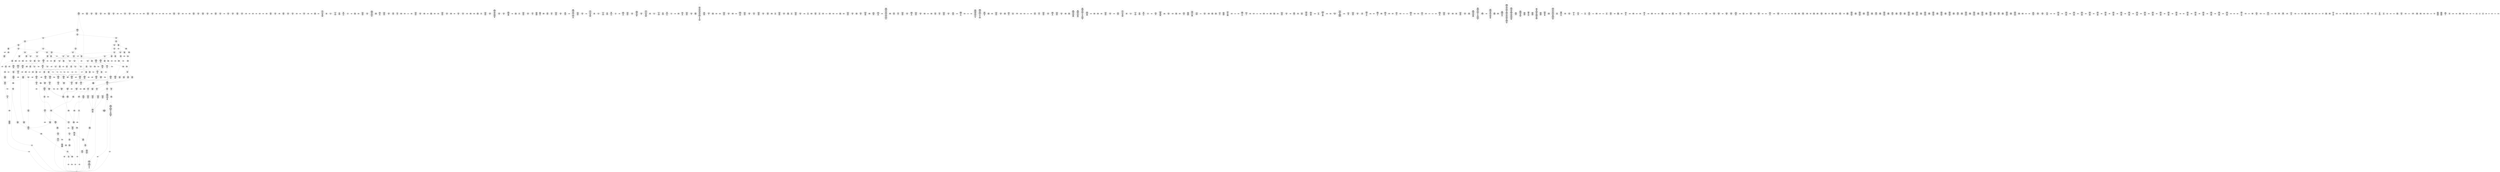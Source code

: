 /* Generated by GvGen v.1.0 (https://www.github.com/stricaud/gvgen) */

digraph G {
compound=true;
   node1 [label="[anywhere]"];
   node2 [label="# 0x0
PUSHX Data
PUSHX Data
MSTORE
PUSHX LogicData
CALLDATASIZE
LT
PUSHX Data
JUMPI
"];
   node3 [label="# 0xd
PUSHX Data
CALLDATALOAD
PUSHX BitData
SHR
PUSHX LogicData
GT
PUSHX Data
JUMPI
"];
   node4 [label="# 0x1e
PUSHX LogicData
GT
PUSHX Data
JUMPI
"];
   node5 [label="# 0x29
PUSHX LogicData
GT
PUSHX Data
JUMPI
"];
   node6 [label="# 0x34
PUSHX LogicData
EQ
PUSHX Data
JUMPI
"];
   node7 [label="# 0x3f
PUSHX LogicData
EQ
PUSHX Data
JUMPI
"];
   node8 [label="# 0x4a
PUSHX LogicData
EQ
PUSHX Data
JUMPI
"];
   node9 [label="# 0x55
PUSHX LogicData
EQ
PUSHX Data
JUMPI
"];
   node10 [label="# 0x60
PUSHX Data
JUMP
"];
   node11 [label="# 0x64
JUMPDEST
PUSHX LogicData
EQ
PUSHX Data
JUMPI
"];
   node12 [label="# 0x70
PUSHX LogicData
EQ
PUSHX Data
JUMPI
"];
   node13 [label="# 0x7b
PUSHX LogicData
EQ
PUSHX Data
JUMPI
"];
   node14 [label="# 0x86
PUSHX LogicData
EQ
PUSHX Data
JUMPI
"];
   node15 [label="# 0x91
PUSHX Data
JUMP
"];
   node16 [label="# 0x95
JUMPDEST
PUSHX LogicData
GT
PUSHX Data
JUMPI
"];
   node17 [label="# 0xa1
PUSHX LogicData
EQ
PUSHX Data
JUMPI
"];
   node18 [label="# 0xac
PUSHX LogicData
EQ
PUSHX Data
JUMPI
"];
   node19 [label="# 0xb7
PUSHX LogicData
EQ
PUSHX Data
JUMPI
"];
   node20 [label="# 0xc2
PUSHX LogicData
EQ
PUSHX Data
JUMPI
"];
   node21 [label="# 0xcd
PUSHX Data
JUMP
"];
   node22 [label="# 0xd1
JUMPDEST
PUSHX LogicData
EQ
PUSHX Data
JUMPI
"];
   node23 [label="# 0xdd
PUSHX LogicData
EQ
PUSHX Data
JUMPI
"];
   node24 [label="# 0xe8
PUSHX LogicData
EQ
PUSHX Data
JUMPI
"];
   node25 [label="# 0xf3
PUSHX Data
JUMP
"];
   node26 [label="# 0xf7
JUMPDEST
PUSHX LogicData
GT
PUSHX Data
JUMPI
"];
   node27 [label="# 0x103
PUSHX LogicData
GT
PUSHX Data
JUMPI
"];
   node28 [label="# 0x10e
PUSHX LogicData
EQ
PUSHX Data
JUMPI
"];
   node29 [label="# 0x119
PUSHX LogicData
EQ
PUSHX Data
JUMPI
"];
   node30 [label="# 0x124
PUSHX LogicData
EQ
PUSHX Data
JUMPI
"];
   node31 [label="# 0x12f
PUSHX LogicData
EQ
PUSHX Data
JUMPI
"];
   node32 [label="# 0x13a
PUSHX Data
JUMP
"];
   node33 [label="# 0x13e
JUMPDEST
PUSHX LogicData
EQ
PUSHX Data
JUMPI
"];
   node34 [label="# 0x14a
PUSHX LogicData
EQ
PUSHX Data
JUMPI
"];
   node35 [label="# 0x155
PUSHX LogicData
EQ
PUSHX Data
JUMPI
"];
   node36 [label="# 0x160
PUSHX LogicData
EQ
PUSHX Data
JUMPI
"];
   node37 [label="# 0x16b
PUSHX Data
JUMP
"];
   node38 [label="# 0x16f
JUMPDEST
PUSHX LogicData
GT
PUSHX Data
JUMPI
"];
   node39 [label="# 0x17b
PUSHX LogicData
EQ
PUSHX Data
JUMPI
"];
   node40 [label="# 0x186
PUSHX LogicData
EQ
PUSHX Data
JUMPI
"];
   node41 [label="# 0x191
PUSHX LogicData
EQ
PUSHX Data
JUMPI
"];
   node42 [label="# 0x19c
PUSHX LogicData
EQ
PUSHX Data
JUMPI
"];
   node43 [label="# 0x1a7
PUSHX Data
JUMP
"];
   node44 [label="# 0x1ab
JUMPDEST
PUSHX LogicData
EQ
PUSHX Data
JUMPI
"];
   node45 [label="# 0x1b7
PUSHX LogicData
EQ
PUSHX Data
JUMPI
"];
   node46 [label="# 0x1c2
PUSHX LogicData
EQ
PUSHX Data
JUMPI
"];
   node47 [label="# 0x1cd
JUMPDEST
PUSHX Data
REVERT
"];
   node48 [label="# 0x1d2
JUMPDEST
CALLVALUE
ISZERO
PUSHX Data
JUMPI
"];
   node49 [label="# 0x1da
PUSHX Data
REVERT
"];
   node50 [label="# 0x1de
JUMPDEST
PUSHX Data
PUSHX ArithData
CALLDATASIZE
SUB
ADD
PUSHX Data
PUSHX Data
JUMP
"];
   node51 [label="# 0x1f4
JUMPDEST
PUSHX Data
JUMP
"];
   node52 [label="# 0x1f9
JUMPDEST
PUSHX MemData
MLOAD
PUSHX Data
PUSHX Data
JUMP
"];
   node53 [label="# 0x206
JUMPDEST
PUSHX MemData
MLOAD
SUB
RETURN
"];
   node54 [label="# 0x20f
JUMPDEST
CALLVALUE
ISZERO
PUSHX Data
JUMPI
"];
   node55 [label="# 0x217
PUSHX Data
REVERT
"];
   node56 [label="# 0x21b
JUMPDEST
PUSHX Data
PUSHX Data
JUMP
"];
   node57 [label="# 0x224
JUMPDEST
PUSHX MemData
MLOAD
PUSHX Data
PUSHX Data
JUMP
"];
   node58 [label="# 0x231
JUMPDEST
PUSHX MemData
MLOAD
SUB
RETURN
"];
   node59 [label="# 0x23a
JUMPDEST
CALLVALUE
ISZERO
PUSHX Data
JUMPI
"];
   node60 [label="# 0x242
PUSHX Data
REVERT
"];
   node61 [label="# 0x246
JUMPDEST
PUSHX Data
PUSHX ArithData
CALLDATASIZE
SUB
ADD
PUSHX Data
PUSHX Data
JUMP
"];
   node62 [label="# 0x25c
JUMPDEST
PUSHX Data
JUMP
"];
   node63 [label="# 0x261
JUMPDEST
PUSHX MemData
MLOAD
PUSHX Data
PUSHX Data
JUMP
"];
   node64 [label="# 0x26e
JUMPDEST
PUSHX MemData
MLOAD
SUB
RETURN
"];
   node65 [label="# 0x277
JUMPDEST
CALLVALUE
ISZERO
PUSHX Data
JUMPI
"];
   node66 [label="# 0x27f
PUSHX Data
REVERT
"];
   node67 [label="# 0x283
JUMPDEST
PUSHX Data
PUSHX ArithData
CALLDATASIZE
SUB
ADD
PUSHX Data
PUSHX Data
JUMP
"];
   node68 [label="# 0x299
JUMPDEST
PUSHX Data
JUMP
"];
   node69 [label="# 0x29e
JUMPDEST
STOP
"];
   node70 [label="# 0x2a0
JUMPDEST
CALLVALUE
ISZERO
PUSHX Data
JUMPI
"];
   node71 [label="# 0x2a8
PUSHX Data
REVERT
"];
   node72 [label="# 0x2ac
JUMPDEST
PUSHX Data
PUSHX Data
JUMP
"];
   node73 [label="# 0x2b5
JUMPDEST
PUSHX MemData
MLOAD
PUSHX Data
PUSHX Data
JUMP
"];
   node74 [label="# 0x2c2
JUMPDEST
PUSHX MemData
MLOAD
SUB
RETURN
"];
   node75 [label="# 0x2cb
JUMPDEST
CALLVALUE
ISZERO
PUSHX Data
JUMPI
"];
   node76 [label="# 0x2d3
PUSHX Data
REVERT
"];
   node77 [label="# 0x2d7
JUMPDEST
PUSHX Data
PUSHX Data
JUMP
"];
   node78 [label="# 0x2e0
JUMPDEST
PUSHX MemData
MLOAD
PUSHX Data
PUSHX Data
JUMP
"];
   node79 [label="# 0x2ed
JUMPDEST
PUSHX MemData
MLOAD
SUB
RETURN
"];
   node80 [label="# 0x2f6
JUMPDEST
CALLVALUE
ISZERO
PUSHX Data
JUMPI
"];
   node81 [label="# 0x2fe
PUSHX Data
REVERT
"];
   node82 [label="# 0x302
JUMPDEST
PUSHX Data
PUSHX ArithData
CALLDATASIZE
SUB
ADD
PUSHX Data
PUSHX Data
JUMP
"];
   node83 [label="# 0x318
JUMPDEST
PUSHX Data
JUMP
"];
   node84 [label="# 0x31d
JUMPDEST
STOP
"];
   node85 [label="# 0x31f
JUMPDEST
CALLVALUE
ISZERO
PUSHX Data
JUMPI
"];
   node86 [label="# 0x327
PUSHX Data
REVERT
"];
   node87 [label="# 0x32b
JUMPDEST
PUSHX Data
PUSHX Data
JUMP
"];
   node88 [label="# 0x334
JUMPDEST
STOP
"];
   node89 [label="# 0x336
JUMPDEST
CALLVALUE
ISZERO
PUSHX Data
JUMPI
"];
   node90 [label="# 0x33e
PUSHX Data
REVERT
"];
   node91 [label="# 0x342
JUMPDEST
PUSHX Data
PUSHX ArithData
CALLDATASIZE
SUB
ADD
PUSHX Data
PUSHX Data
JUMP
"];
   node92 [label="# 0x358
JUMPDEST
PUSHX Data
JUMP
"];
   node93 [label="# 0x35d
JUMPDEST
PUSHX MemData
MLOAD
PUSHX Data
PUSHX Data
JUMP
"];
   node94 [label="# 0x36a
JUMPDEST
PUSHX MemData
MLOAD
SUB
RETURN
"];
   node95 [label="# 0x373
JUMPDEST
CALLVALUE
ISZERO
PUSHX Data
JUMPI
"];
   node96 [label="# 0x37b
PUSHX Data
REVERT
"];
   node97 [label="# 0x37f
JUMPDEST
PUSHX Data
PUSHX Data
JUMP
"];
   node98 [label="# 0x388
JUMPDEST
STOP
"];
   node99 [label="# 0x38a
JUMPDEST
CALLVALUE
ISZERO
PUSHX Data
JUMPI
"];
   node100 [label="# 0x392
PUSHX Data
REVERT
"];
   node101 [label="# 0x396
JUMPDEST
PUSHX Data
PUSHX Data
JUMP
"];
   node102 [label="# 0x39f
JUMPDEST
STOP
"];
   node103 [label="# 0x3a1
JUMPDEST
CALLVALUE
ISZERO
PUSHX Data
JUMPI
"];
   node104 [label="# 0x3a9
PUSHX Data
REVERT
"];
   node105 [label="# 0x3ad
JUMPDEST
PUSHX Data
PUSHX ArithData
CALLDATASIZE
SUB
ADD
PUSHX Data
PUSHX Data
JUMP
"];
   node106 [label="# 0x3c3
JUMPDEST
PUSHX Data
JUMP
"];
   node107 [label="# 0x3c8
JUMPDEST
STOP
"];
   node108 [label="# 0x3ca
JUMPDEST
CALLVALUE
ISZERO
PUSHX Data
JUMPI
"];
   node109 [label="# 0x3d2
PUSHX Data
REVERT
"];
   node110 [label="# 0x3d6
JUMPDEST
PUSHX Data
PUSHX ArithData
CALLDATASIZE
SUB
ADD
PUSHX Data
PUSHX Data
JUMP
"];
   node111 [label="# 0x3ec
JUMPDEST
PUSHX Data
JUMP
"];
   node112 [label="# 0x3f1
JUMPDEST
PUSHX MemData
MLOAD
PUSHX Data
PUSHX Data
JUMP
"];
   node113 [label="# 0x3fe
JUMPDEST
PUSHX MemData
MLOAD
SUB
RETURN
"];
   node114 [label="# 0x407
JUMPDEST
CALLVALUE
ISZERO
PUSHX Data
JUMPI
"];
   node115 [label="# 0x40f
PUSHX Data
REVERT
"];
   node116 [label="# 0x413
JUMPDEST
PUSHX Data
PUSHX ArithData
CALLDATASIZE
SUB
ADD
PUSHX Data
PUSHX Data
JUMP
"];
   node117 [label="# 0x429
JUMPDEST
PUSHX Data
JUMP
"];
   node118 [label="# 0x42e
JUMPDEST
STOP
"];
   node119 [label="# 0x430
JUMPDEST
CALLVALUE
ISZERO
PUSHX Data
JUMPI
"];
   node120 [label="# 0x438
PUSHX Data
REVERT
"];
   node121 [label="# 0x43c
JUMPDEST
PUSHX Data
PUSHX ArithData
CALLDATASIZE
SUB
ADD
PUSHX Data
PUSHX Data
JUMP
"];
   node122 [label="# 0x452
JUMPDEST
PUSHX Data
JUMP
"];
   node123 [label="# 0x457
JUMPDEST
PUSHX MemData
MLOAD
PUSHX Data
PUSHX Data
JUMP
"];
   node124 [label="# 0x464
JUMPDEST
PUSHX MemData
MLOAD
SUB
RETURN
"];
   node125 [label="# 0x46d
JUMPDEST
CALLVALUE
ISZERO
PUSHX Data
JUMPI
"];
   node126 [label="# 0x475
PUSHX Data
REVERT
"];
   node127 [label="# 0x479
JUMPDEST
PUSHX Data
PUSHX Data
JUMP
"];
   node128 [label="# 0x482
JUMPDEST
PUSHX MemData
MLOAD
PUSHX Data
PUSHX Data
JUMP
"];
   node129 [label="# 0x48f
JUMPDEST
PUSHX MemData
MLOAD
SUB
RETURN
"];
   node130 [label="# 0x498
JUMPDEST
CALLVALUE
ISZERO
PUSHX Data
JUMPI
"];
   node131 [label="# 0x4a0
PUSHX Data
REVERT
"];
   node132 [label="# 0x4a4
JUMPDEST
PUSHX Data
PUSHX ArithData
CALLDATASIZE
SUB
ADD
PUSHX Data
PUSHX Data
JUMP
"];
   node133 [label="# 0x4ba
JUMPDEST
PUSHX Data
JUMP
"];
   node134 [label="# 0x4bf
JUMPDEST
PUSHX MemData
MLOAD
PUSHX Data
PUSHX Data
JUMP
"];
   node135 [label="# 0x4cc
JUMPDEST
PUSHX MemData
MLOAD
SUB
RETURN
"];
   node136 [label="# 0x4d5
JUMPDEST
CALLVALUE
ISZERO
PUSHX Data
JUMPI
"];
   node137 [label="# 0x4dd
PUSHX Data
REVERT
"];
   node138 [label="# 0x4e1
JUMPDEST
PUSHX Data
PUSHX Data
JUMP
"];
   node139 [label="# 0x4ea
JUMPDEST
STOP
"];
   node140 [label="# 0x4ec
JUMPDEST
CALLVALUE
ISZERO
PUSHX Data
JUMPI
"];
   node141 [label="# 0x4f4
PUSHX Data
REVERT
"];
   node142 [label="# 0x4f8
JUMPDEST
PUSHX Data
PUSHX Data
JUMP
"];
   node143 [label="# 0x501
JUMPDEST
PUSHX MemData
MLOAD
PUSHX Data
PUSHX Data
JUMP
"];
   node144 [label="# 0x50e
JUMPDEST
PUSHX MemData
MLOAD
SUB
RETURN
"];
   node145 [label="# 0x517
JUMPDEST
CALLVALUE
ISZERO
PUSHX Data
JUMPI
"];
   node146 [label="# 0x51f
PUSHX Data
REVERT
"];
   node147 [label="# 0x523
JUMPDEST
PUSHX Data
PUSHX Data
JUMP
"];
   node148 [label="# 0x52c
JUMPDEST
PUSHX MemData
MLOAD
PUSHX Data
PUSHX Data
JUMP
"];
   node149 [label="# 0x539
JUMPDEST
PUSHX MemData
MLOAD
SUB
RETURN
"];
   node150 [label="# 0x542
JUMPDEST
CALLVALUE
ISZERO
PUSHX Data
JUMPI
"];
   node151 [label="# 0x54a
PUSHX Data
REVERT
"];
   node152 [label="# 0x54e
JUMPDEST
PUSHX Data
PUSHX Data
JUMP
"];
   node153 [label="# 0x557
JUMPDEST
PUSHX MemData
MLOAD
PUSHX Data
PUSHX Data
JUMP
"];
   node154 [label="# 0x564
JUMPDEST
PUSHX MemData
MLOAD
SUB
RETURN
"];
   node155 [label="# 0x56d
JUMPDEST
CALLVALUE
ISZERO
PUSHX Data
JUMPI
"];
   node156 [label="# 0x575
PUSHX Data
REVERT
"];
   node157 [label="# 0x579
JUMPDEST
PUSHX Data
PUSHX ArithData
CALLDATASIZE
SUB
ADD
PUSHX Data
PUSHX Data
JUMP
"];
   node158 [label="# 0x58f
JUMPDEST
PUSHX Data
JUMP
"];
   node159 [label="# 0x594
JUMPDEST
STOP
"];
   node160 [label="# 0x596
JUMPDEST
CALLVALUE
ISZERO
PUSHX Data
JUMPI
"];
   node161 [label="# 0x59e
PUSHX Data
REVERT
"];
   node162 [label="# 0x5a2
JUMPDEST
PUSHX Data
PUSHX ArithData
CALLDATASIZE
SUB
ADD
PUSHX Data
PUSHX Data
JUMP
"];
   node163 [label="# 0x5b8
JUMPDEST
PUSHX Data
JUMP
"];
   node164 [label="# 0x5bd
JUMPDEST
STOP
"];
   node165 [label="# 0x5bf
JUMPDEST
PUSHX Data
PUSHX ArithData
CALLDATASIZE
SUB
ADD
PUSHX Data
PUSHX Data
JUMP
"];
   node166 [label="# 0x5d4
JUMPDEST
PUSHX Data
JUMP
"];
   node167 [label="# 0x5d9
JUMPDEST
STOP
"];
   node168 [label="# 0x5db
JUMPDEST
CALLVALUE
ISZERO
PUSHX Data
JUMPI
"];
   node169 [label="# 0x5e3
PUSHX Data
REVERT
"];
   node170 [label="# 0x5e7
JUMPDEST
PUSHX Data
PUSHX ArithData
CALLDATASIZE
SUB
ADD
PUSHX Data
PUSHX Data
JUMP
"];
   node171 [label="# 0x5fd
JUMPDEST
PUSHX Data
JUMP
"];
   node172 [label="# 0x602
JUMPDEST
PUSHX MemData
MLOAD
PUSHX Data
PUSHX Data
JUMP
"];
   node173 [label="# 0x60f
JUMPDEST
PUSHX MemData
MLOAD
SUB
RETURN
"];
   node174 [label="# 0x618
JUMPDEST
CALLVALUE
ISZERO
PUSHX Data
JUMPI
"];
   node175 [label="# 0x620
PUSHX Data
REVERT
"];
   node176 [label="# 0x624
JUMPDEST
PUSHX Data
PUSHX ArithData
CALLDATASIZE
SUB
ADD
PUSHX Data
PUSHX Data
JUMP
"];
   node177 [label="# 0x63a
JUMPDEST
PUSHX Data
JUMP
"];
   node178 [label="# 0x63f
JUMPDEST
PUSHX MemData
MLOAD
PUSHX Data
PUSHX Data
JUMP
"];
   node179 [label="# 0x64c
JUMPDEST
PUSHX MemData
MLOAD
SUB
RETURN
"];
   node180 [label="# 0x655
JUMPDEST
CALLVALUE
ISZERO
PUSHX Data
JUMPI
"];
   node181 [label="# 0x65d
PUSHX Data
REVERT
"];
   node182 [label="# 0x661
JUMPDEST
PUSHX Data
PUSHX Data
JUMP
"];
   node183 [label="# 0x66a
JUMPDEST
PUSHX MemData
MLOAD
PUSHX Data
PUSHX Data
JUMP
"];
   node184 [label="# 0x677
JUMPDEST
PUSHX MemData
MLOAD
SUB
RETURN
"];
   node185 [label="# 0x680
JUMPDEST
CALLVALUE
ISZERO
PUSHX Data
JUMPI
"];
   node186 [label="# 0x688
PUSHX Data
REVERT
"];
   node187 [label="# 0x68c
JUMPDEST
PUSHX Data
PUSHX ArithData
CALLDATASIZE
SUB
ADD
PUSHX Data
PUSHX Data
JUMP
"];
   node188 [label="# 0x6a2
JUMPDEST
PUSHX Data
JUMP
"];
   node189 [label="# 0x6a7
JUMPDEST
STOP
"];
   node190 [label="# 0x6a9
JUMPDEST
CALLVALUE
ISZERO
PUSHX Data
JUMPI
"];
   node191 [label="# 0x6b1
PUSHX Data
REVERT
"];
   node192 [label="# 0x6b5
JUMPDEST
PUSHX Data
PUSHX Data
JUMP
"];
   node193 [label="# 0x6be
JUMPDEST
PUSHX MemData
MLOAD
PUSHX Data
PUSHX Data
JUMP
"];
   node194 [label="# 0x6cb
JUMPDEST
PUSHX MemData
MLOAD
SUB
RETURN
"];
   node195 [label="# 0x6d4
JUMPDEST
CALLVALUE
ISZERO
PUSHX Data
JUMPI
"];
   node196 [label="# 0x6dc
PUSHX Data
REVERT
"];
   node197 [label="# 0x6e0
JUMPDEST
PUSHX Data
PUSHX ArithData
CALLDATASIZE
SUB
ADD
PUSHX Data
PUSHX Data
JUMP
"];
   node198 [label="# 0x6f6
JUMPDEST
PUSHX Data
JUMP
"];
   node199 [label="# 0x6fb
JUMPDEST
STOP
"];
   node200 [label="# 0x6fd
JUMPDEST
PUSHX Data
PUSHX Data
PUSHX Data
JUMP
"];
   node201 [label="# 0x708
JUMPDEST
JUMP
"];
   node202 [label="# 0x70f
JUMPDEST
PUSHX Data
PUSHX StorData
SLOAD
PUSHX Data
PUSHX Data
JUMP
"];
   node203 [label="# 0x71e
JUMPDEST
PUSHX ArithData
ADD
PUSHX ArithData
DIV
MUL
PUSHX ArithData
ADD
PUSHX MemData
MLOAD
ADD
PUSHX Data
MSTORE
MSTORE
PUSHX ArithData
ADD
SLOAD
PUSHX Data
PUSHX Data
JUMP
"];
   node204 [label="# 0x74a
JUMPDEST
ISZERO
PUSHX Data
JUMPI
"];
   node205 [label="# 0x751
PUSHX LogicData
LT
PUSHX Data
JUMPI
"];
   node206 [label="# 0x759
PUSHX ArithData
SLOAD
DIV
MUL
MSTORE
PUSHX ArithData
ADD
PUSHX Data
JUMP
"];
   node207 [label="# 0x76c
JUMPDEST
ADD
PUSHX Data
MSTORE
PUSHX Data
PUSHX Data
SHA3
"];
   node208 [label="# 0x77a
JUMPDEST
SLOAD
MSTORE
PUSHX ArithData
ADD
PUSHX ArithData
ADD
GT
PUSHX Data
JUMPI
"];
   node209 [label="# 0x78e
SUB
PUSHX BitData
AND
ADD
"];
   node210 [label="# 0x797
JUMPDEST
JUMP
"];
   node211 [label="# 0x7a1
JUMPDEST
PUSHX Data
PUSHX Data
PUSHX Data
JUMP
"];
   node212 [label="# 0x7ac
JUMPDEST
PUSHX Data
JUMPI
"];
   node213 [label="# 0x7b1
PUSHX MemData
MLOAD
PUSHX Data
MSTORE
PUSHX ArithData
ADD
PUSHX Data
PUSHX Data
JUMP
"];
   node214 [label="# 0x7e2
JUMPDEST
PUSHX MemData
MLOAD
SUB
REVERT
"];
   node215 [label="# 0x7eb
JUMPDEST
PUSHX Data
PUSHX ArithData
MSTORE
PUSHX ArithData
ADD
MSTORE
PUSHX ArithData
ADD
PUSHX Data
SHA3
PUSHX ArithData
SLOAD
PUSHX ArithData
EXP
DIV
PUSHX BitData
AND
JUMP
"];
   node216 [label="# 0x826
JUMPDEST
PUSHX Data
PUSHX Data
PUSHX Data
JUMP
"];
   node217 [label="# 0x831
JUMPDEST
PUSHX BitData
AND
PUSHX BitData
AND
EQ
ISZERO
PUSHX Data
JUMPI
"];
   node218 [label="# 0x868
PUSHX MemData
MLOAD
PUSHX Data
MSTORE
PUSHX ArithData
ADD
PUSHX Data
PUSHX Data
JUMP
"];
   node219 [label="# 0x899
JUMPDEST
PUSHX MemData
MLOAD
SUB
REVERT
"];
   node220 [label="# 0x8a2
JUMPDEST
PUSHX BitData
AND
PUSHX Data
PUSHX Data
JUMP
"];
   node221 [label="# 0x8c1
JUMPDEST
PUSHX BitData
AND
EQ
PUSHX Data
JUMPI
"];
   node222 [label="# 0x8de
PUSHX Data
PUSHX Data
PUSHX Data
JUMP
"];
   node223 [label="# 0x8ea
JUMPDEST
PUSHX Data
JUMP
"];
   node224 [label="# 0x8ef
JUMPDEST
"];
   node225 [label="# 0x8f0
JUMPDEST
PUSHX Data
JUMPI
"];
   node226 [label="# 0x8f5
PUSHX MemData
MLOAD
PUSHX Data
MSTORE
PUSHX ArithData
ADD
PUSHX Data
PUSHX Data
JUMP
"];
   node227 [label="# 0x926
JUMPDEST
PUSHX MemData
MLOAD
SUB
REVERT
"];
   node228 [label="# 0x92f
JUMPDEST
PUSHX Data
PUSHX Data
JUMP
"];
   node229 [label="# 0x939
JUMPDEST
JUMP
"];
   node230 [label="# 0x93e
JUMPDEST
PUSHX Data
JUMP
"];
   node231 [label="# 0x943
JUMPDEST
PUSHX Data
PUSHX StorData
SLOAD
JUMP
"];
   node232 [label="# 0x950
JUMPDEST
PUSHX Data
PUSHX Data
PUSHX Data
JUMP
"];
   node233 [label="# 0x95b
JUMPDEST
PUSHX Data
JUMP
"];
   node234 [label="# 0x961
JUMPDEST
PUSHX Data
JUMPI
"];
   node235 [label="# 0x966
PUSHX MemData
MLOAD
PUSHX Data
MSTORE
PUSHX ArithData
ADD
PUSHX Data
PUSHX Data
JUMP
"];
   node236 [label="# 0x997
JUMPDEST
PUSHX MemData
MLOAD
SUB
REVERT
"];
   node237 [label="# 0x9a0
JUMPDEST
PUSHX Data
PUSHX Data
JUMP
"];
   node238 [label="# 0x9ab
JUMPDEST
JUMP
"];
   node239 [label="# 0x9b0
JUMPDEST
PUSHX Data
PUSHX Data
JUMP
"];
   node240 [label="# 0x9b8
JUMPDEST
PUSHX BitData
AND
PUSHX Data
PUSHX Data
JUMP
"];
   node241 [label="# 0x9d6
JUMPDEST
PUSHX BitData
AND
EQ
PUSHX Data
JUMPI
"];
   node242 [label="# 0x9f2
PUSHX MemData
MLOAD
PUSHX Data
MSTORE
PUSHX ArithData
ADD
PUSHX Data
PUSHX Data
JUMP
"];
   node243 [label="# 0xa23
JUMPDEST
PUSHX MemData
MLOAD
SUB
REVERT
"];
   node244 [label="# 0xa2c
JUMPDEST
PUSHX Data
PUSHX Data
PUSHX Data
JUMP
"];
   node245 [label="# 0xa36
JUMPDEST
PUSHX LogicData
LT
PUSHX Data
JUMPI
"];
   node246 [label="# 0xa41
PUSHX MemData
MLOAD
PUSHX Data
MSTORE
PUSHX ArithData
ADD
PUSHX Data
PUSHX Data
JUMP
"];
   node247 [label="# 0xa72
JUMPDEST
PUSHX MemData
MLOAD
SUB
REVERT
"];
   node248 [label="# 0xa7b
JUMPDEST
PUSHX Data
"];
   node249 [label="# 0xa7e
JUMPDEST
PUSHX LogicData
LT
ISZERO
PUSHX Data
JUMPI
"];
   node250 [label="# 0xa88
PUSHX Data
CALLER
PUSHX Data
PUSHX Data
JUMP
"];
   node251 [label="# 0xa97
JUMPDEST
PUSHX Data
JUMP
"];
   node252 [label="# 0xa9c
JUMPDEST
PUSHX Data
PUSHX Data
JUMP
"];
   node253 [label="# 0xaa7
JUMPDEST
PUSHX Data
JUMP
"];
   node254 [label="# 0xaaf
JUMPDEST
JUMP
"];
   node255 [label="# 0xab3
JUMPDEST
PUSHX Data
PUSHX Data
PUSHX Data
JUMP
"];
   node256 [label="# 0xabe
JUMPDEST
LT
PUSHX Data
JUMPI
"];
   node257 [label="# 0xac5
PUSHX MemData
MLOAD
PUSHX Data
MSTORE
PUSHX ArithData
ADD
PUSHX Data
PUSHX Data
JUMP
"];
   node258 [label="# 0xaf6
JUMPDEST
PUSHX MemData
MLOAD
SUB
REVERT
"];
   node259 [label="# 0xaff
JUMPDEST
PUSHX Data
PUSHX ArithData
PUSHX BitData
AND
PUSHX BitData
AND
MSTORE
PUSHX ArithData
ADD
MSTORE
PUSHX ArithData
ADD
PUSHX Data
SHA3
PUSHX ArithData
MSTORE
PUSHX ArithData
ADD
MSTORE
PUSHX ArithData
ADD
PUSHX Data
SHA3
SLOAD
JUMP
"];
   node260 [label="# 0xb58
JUMPDEST
PUSHX Data
PUSHX Data
JUMP
"];
   node261 [label="# 0xb60
JUMPDEST
PUSHX BitData
AND
PUSHX Data
PUSHX Data
JUMP
"];
   node262 [label="# 0xb7e
JUMPDEST
PUSHX BitData
AND
EQ
PUSHX Data
JUMPI
"];
   node263 [label="# 0xb9a
PUSHX MemData
MLOAD
PUSHX Data
MSTORE
PUSHX ArithData
ADD
PUSHX Data
PUSHX Data
JUMP
"];
   node264 [label="# 0xbcb
JUMPDEST
PUSHX MemData
MLOAD
SUB
REVERT
"];
   node265 [label="# 0xbd4
JUMPDEST
PUSHX StorData
PUSHX ArithData
SLOAD
PUSHX ArithData
EXP
DIV
PUSHX BitData
AND
ISZERO
PUSHX StorData
PUSHX ArithData
PUSHX ArithData
EXP
SLOAD
PUSHX ArithData
MUL
NOT
AND
ISZERO
ISZERO
MUL
OR
SSTORE
JUMP
"];
   node266 [label="# 0xc00
JUMPDEST
PUSHX Data
PUSHX Data
JUMP
"];
   node267 [label="# 0xc08
JUMPDEST
PUSHX BitData
AND
PUSHX Data
PUSHX Data
JUMP
"];
   node268 [label="# 0xc26
JUMPDEST
PUSHX BitData
AND
EQ
PUSHX Data
JUMPI
"];
   node269 [label="# 0xc42
PUSHX MemData
MLOAD
PUSHX Data
MSTORE
PUSHX ArithData
ADD
PUSHX Data
PUSHX Data
JUMP
"];
   node270 [label="# 0xc73
JUMPDEST
PUSHX MemData
MLOAD
SUB
REVERT
"];
   node271 [label="# 0xc7c
JUMPDEST
PUSHX Data
SELFBALANCE
CALLER
PUSHX BitData
AND
PUSHX ArithData
ISZERO
MUL
PUSHX MemData
MLOAD
PUSHX Data
PUSHX MemData
MLOAD
SUB
CALL
ISZERO
ISZERO
PUSHX Data
JUMPI
"];
   node272 [label="# 0xcbe
RETURNDATASIZE
PUSHX Data
RETURNDATACOPY
RETURNDATASIZE
PUSHX Data
REVERT
"];
   node273 [label="# 0xcc7
JUMPDEST
JUMP
"];
   node274 [label="# 0xccb
JUMPDEST
PUSHX Data
PUSHX MemData
MLOAD
PUSHX ArithData
ADD
PUSHX Data
MSTORE
PUSHX Data
MSTORE
PUSHX Data
JUMP
"];
   node275 [label="# 0xce6
JUMPDEST
JUMP
"];
   node276 [label="# 0xceb
JUMPDEST
PUSHX Data
PUSHX Data
PUSHX Data
JUMP
"];
   node277 [label="# 0xcf5
JUMPDEST
LT
PUSHX Data
JUMPI
"];
   node278 [label="# 0xcfc
PUSHX MemData
MLOAD
PUSHX Data
MSTORE
PUSHX ArithData
ADD
PUSHX Data
PUSHX Data
JUMP
"];
   node279 [label="# 0xd2d
JUMPDEST
PUSHX MemData
MLOAD
SUB
REVERT
"];
   node280 [label="# 0xd36
JUMPDEST
PUSHX StorData
SLOAD
LT
PUSHX Data
JUMPI
"];
   node281 [label="# 0xd42
PUSHX Data
PUSHX Data
MSTORE
PUSHX Data
PUSHX Data
MSTORE
PUSHX Data
PUSHX Data
REVERT
"];
   node282 [label="# 0xd70
JUMPDEST
PUSHX Data
MSTORE
PUSHX Data
PUSHX Data
SHA3
ADD
SLOAD
JUMP
"];
   node283 [label="# 0xd82
JUMPDEST
PUSHX Data
PUSHX Data
JUMP
"];
   node284 [label="# 0xd8a
JUMPDEST
PUSHX BitData
AND
PUSHX Data
PUSHX Data
JUMP
"];
   node285 [label="# 0xda8
JUMPDEST
PUSHX BitData
AND
EQ
PUSHX Data
JUMPI
"];
   node286 [label="# 0xdc4
PUSHX MemData
MLOAD
PUSHX Data
MSTORE
PUSHX ArithData
ADD
PUSHX Data
PUSHX Data
JUMP
"];
   node287 [label="# 0xdf5
JUMPDEST
PUSHX MemData
MLOAD
SUB
REVERT
"];
   node288 [label="# 0xdfe
JUMPDEST
PUSHX Data
MLOAD
PUSHX ArithData
ADD
PUSHX Data
PUSHX Data
JUMP
"];
   node289 [label="# 0xe14
JUMPDEST
JUMP
"];
   node290 [label="# 0xe18
JUMPDEST
PUSHX Data
PUSHX Data
PUSHX ArithData
MSTORE
PUSHX ArithData
ADD
MSTORE
PUSHX ArithData
ADD
PUSHX Data
SHA3
PUSHX ArithData
SLOAD
PUSHX ArithData
EXP
DIV
PUSHX BitData
AND
PUSHX BitData
PUSHX BitData
AND
PUSHX BitData
AND
EQ
ISZERO
PUSHX Data
JUMPI
"];
   node291 [label="# 0xe87
PUSHX MemData
MLOAD
PUSHX Data
MSTORE
PUSHX ArithData
ADD
PUSHX Data
PUSHX Data
JUMP
"];
   node292 [label="# 0xeb8
JUMPDEST
PUSHX MemData
MLOAD
SUB
REVERT
"];
   node293 [label="# 0xec1
JUMPDEST
JUMP
"];
   node294 [label="# 0xeca
JUMPDEST
PUSHX StorData
SLOAD
PUSHX Data
PUSHX Data
JUMP
"];
   node295 [label="# 0xed7
JUMPDEST
PUSHX ArithData
ADD
PUSHX ArithData
DIV
MUL
PUSHX ArithData
ADD
PUSHX MemData
MLOAD
ADD
PUSHX Data
MSTORE
MSTORE
PUSHX ArithData
ADD
SLOAD
PUSHX Data
PUSHX Data
JUMP
"];
   node296 [label="# 0xf03
JUMPDEST
ISZERO
PUSHX Data
JUMPI
"];
   node297 [label="# 0xf0a
PUSHX LogicData
LT
PUSHX Data
JUMPI
"];
   node298 [label="# 0xf12
PUSHX ArithData
SLOAD
DIV
MUL
MSTORE
PUSHX ArithData
ADD
PUSHX Data
JUMP
"];
   node299 [label="# 0xf25
JUMPDEST
ADD
PUSHX Data
MSTORE
PUSHX Data
PUSHX Data
SHA3
"];
   node300 [label="# 0xf33
JUMPDEST
SLOAD
MSTORE
PUSHX ArithData
ADD
PUSHX ArithData
ADD
GT
PUSHX Data
JUMPI
"];
   node301 [label="# 0xf47
SUB
PUSHX BitData
AND
ADD
"];
   node302 [label="# 0xf50
JUMPDEST
JUMP
"];
   node303 [label="# 0xf58
JUMPDEST
PUSHX BitData
PUSHX BitData
AND
PUSHX BitData
AND
EQ
ISZERO
PUSHX Data
JUMPI
"];
   node304 [label="# 0xf8f
PUSHX MemData
MLOAD
PUSHX Data
MSTORE
PUSHX ArithData
ADD
PUSHX Data
PUSHX Data
JUMP
"];
   node305 [label="# 0xfc0
JUMPDEST
PUSHX MemData
MLOAD
SUB
REVERT
"];
   node306 [label="# 0xfc9
JUMPDEST
PUSHX Data
PUSHX ArithData
PUSHX BitData
AND
PUSHX BitData
AND
MSTORE
PUSHX ArithData
ADD
MSTORE
PUSHX ArithData
ADD
PUSHX Data
SHA3
SLOAD
JUMP
"];
   node307 [label="# 0x1010
JUMPDEST
PUSHX Data
PUSHX Data
JUMP
"];
   node308 [label="# 0x1018
JUMPDEST
PUSHX BitData
AND
PUSHX Data
PUSHX Data
JUMP
"];
   node309 [label="# 0x1036
JUMPDEST
PUSHX BitData
AND
EQ
PUSHX Data
JUMPI
"];
   node310 [label="# 0x1052
PUSHX MemData
MLOAD
PUSHX Data
MSTORE
PUSHX ArithData
ADD
PUSHX Data
PUSHX Data
JUMP
"];
   node311 [label="# 0x1083
JUMPDEST
PUSHX MemData
MLOAD
SUB
REVERT
"];
   node312 [label="# 0x108c
JUMPDEST
PUSHX Data
PUSHX Data
PUSHX Data
JUMP
"];
   node313 [label="# 0x1096
JUMPDEST
JUMP
"];
   node314 [label="# 0x1098
JUMPDEST
PUSHX Data
JUMP
"];
   node315 [label="# 0x10a3
JUMPDEST
PUSHX Data
PUSHX StorData
PUSHX ArithData
SLOAD
PUSHX ArithData
EXP
DIV
PUSHX BitData
AND
JUMP
"];
   node316 [label="# 0x10cd
JUMPDEST
PUSHX Data
PUSHX StorData
SLOAD
PUSHX Data
PUSHX Data
JUMP
"];
   node317 [label="# 0x10dc
JUMPDEST
PUSHX ArithData
ADD
PUSHX ArithData
DIV
MUL
PUSHX ArithData
ADD
PUSHX MemData
MLOAD
ADD
PUSHX Data
MSTORE
MSTORE
PUSHX ArithData
ADD
SLOAD
PUSHX Data
PUSHX Data
JUMP
"];
   node318 [label="# 0x1108
JUMPDEST
ISZERO
PUSHX Data
JUMPI
"];
   node319 [label="# 0x110f
PUSHX LogicData
LT
PUSHX Data
JUMPI
"];
   node320 [label="# 0x1117
PUSHX ArithData
SLOAD
DIV
MUL
MSTORE
PUSHX ArithData
ADD
PUSHX Data
JUMP
"];
   node321 [label="# 0x112a
JUMPDEST
ADD
PUSHX Data
MSTORE
PUSHX Data
PUSHX Data
SHA3
"];
   node322 [label="# 0x1138
JUMPDEST
SLOAD
MSTORE
PUSHX ArithData
ADD
PUSHX ArithData
ADD
GT
PUSHX Data
JUMPI
"];
   node323 [label="# 0x114c
SUB
PUSHX BitData
AND
ADD
"];
   node324 [label="# 0x1155
JUMPDEST
JUMP
"];
   node325 [label="# 0x115f
JUMPDEST
PUSHX Data
PUSHX Data
JUMP
"];
   node326 [label="# 0x1167
JUMPDEST
PUSHX BitData
AND
PUSHX BitData
AND
EQ
ISZERO
PUSHX Data
JUMPI
"];
   node327 [label="# 0x119b
PUSHX MemData
MLOAD
PUSHX Data
MSTORE
PUSHX ArithData
ADD
PUSHX Data
PUSHX Data
JUMP
"];
   node328 [label="# 0x11cc
JUMPDEST
PUSHX MemData
MLOAD
SUB
REVERT
"];
   node329 [label="# 0x11d5
JUMPDEST
PUSHX Data
PUSHX Data
PUSHX Data
PUSHX Data
JUMP
"];
   node330 [label="# 0x11e2
JUMPDEST
PUSHX BitData
AND
PUSHX BitData
AND
MSTORE
PUSHX ArithData
ADD
MSTORE
PUSHX ArithData
ADD
PUSHX Data
SHA3
PUSHX ArithData
PUSHX BitData
AND
PUSHX BitData
AND
MSTORE
PUSHX ArithData
ADD
MSTORE
PUSHX ArithData
ADD
PUSHX Data
SHA3
PUSHX ArithData
PUSHX ArithData
EXP
SLOAD
PUSHX ArithData
MUL
NOT
AND
ISZERO
ISZERO
MUL
OR
SSTORE
PUSHX BitData
AND
PUSHX Data
PUSHX Data
JUMP
"];
   node331 [label="# 0x128f
JUMPDEST
PUSHX BitData
AND
PUSHX Data
PUSHX MemData
MLOAD
PUSHX Data
PUSHX Data
JUMP
"];
   node332 [label="# 0x12d4
JUMPDEST
PUSHX MemData
MLOAD
SUB
LOGX
JUMP
"];
   node333 [label="# 0x12e0
JUMPDEST
PUSHX Data
PUSHX Data
PUSHX Data
JUMP
"];
   node334 [label="# 0x12eb
JUMPDEST
PUSHX Data
JUMP
"];
   node335 [label="# 0x12f1
JUMPDEST
PUSHX Data
JUMPI
"];
   node336 [label="# 0x12f6
PUSHX MemData
MLOAD
PUSHX Data
MSTORE
PUSHX ArithData
ADD
PUSHX Data
PUSHX Data
JUMP
"];
   node337 [label="# 0x1327
JUMPDEST
PUSHX MemData
MLOAD
SUB
REVERT
"];
   node338 [label="# 0x1330
JUMPDEST
PUSHX Data
PUSHX Data
JUMP
"];
   node339 [label="# 0x133c
JUMPDEST
JUMP
"];
   node340 [label="# 0x1342
JUMPDEST
PUSHX StorData
PUSHX ArithData
SLOAD
PUSHX ArithData
EXP
DIV
PUSHX BitData
AND
PUSHX Data
JUMPI
"];
   node341 [label="# 0x1357
PUSHX MemData
MLOAD
PUSHX Data
MSTORE
PUSHX ArithData
ADD
PUSHX Data
PUSHX Data
JUMP
"];
   node342 [label="# 0x1388
JUMPDEST
PUSHX MemData
MLOAD
SUB
REVERT
"];
   node343 [label="# 0x1391
JUMPDEST
PUSHX LogicData
GT
ISZERO
PUSHX Data
JUMPI
"];
   node344 [label="# 0x139b
PUSHX MemData
MLOAD
PUSHX Data
MSTORE
PUSHX ArithData
ADD
PUSHX Data
PUSHX Data
JUMP
"];
   node345 [label="# 0x13cc
JUMPDEST
PUSHX MemData
MLOAD
SUB
REVERT
"];
   node346 [label="# 0x13d5
JUMPDEST
PUSHX StorData
SLOAD
PUSHX Data
PUSHX Data
JUMP
"];
   node347 [label="# 0x13e1
JUMPDEST
PUSHX Data
PUSHX Data
JUMP
"];
   node348 [label="# 0x13eb
JUMPDEST
GT
ISZERO
PUSHX Data
JUMPI
"];
   node349 [label="# 0x13f2
PUSHX MemData
MLOAD
PUSHX Data
MSTORE
PUSHX ArithData
ADD
PUSHX Data
PUSHX Data
JUMP
"];
   node350 [label="# 0x1423
JUMPDEST
PUSHX MemData
MLOAD
SUB
REVERT
"];
   node351 [label="# 0x142c
JUMPDEST
CALLVALUE
PUSHX Data
PUSHX Data
PUSHX Data
JUMP
"];
   node352 [label="# 0x1440
JUMPDEST
GT
ISZERO
PUSHX Data
JUMPI
"];
   node353 [label="# 0x1447
PUSHX MemData
MLOAD
PUSHX Data
MSTORE
PUSHX ArithData
ADD
PUSHX Data
PUSHX Data
JUMP
"];
   node354 [label="# 0x1478
JUMPDEST
PUSHX MemData
MLOAD
SUB
REVERT
"];
   node355 [label="# 0x1481
JUMPDEST
PUSHX Data
"];
   node356 [label="# 0x1484
JUMPDEST
LT
ISZERO
PUSHX Data
JUMPI
"];
   node357 [label="# 0x148d
PUSHX Data
PUSHX Data
PUSHX Data
JUMP
"];
   node358 [label="# 0x1496
JUMPDEST
PUSHX StorData
SLOAD
PUSHX Data
PUSHX Data
JUMP
"];
   node359 [label="# 0x14a3
JUMPDEST
LT
ISZERO
PUSHX Data
JUMPI
"];
   node360 [label="# 0x14aa
PUSHX Data
CALLER
PUSHX Data
JUMP
"];
   node361 [label="# 0x14b3
JUMPDEST
"];
   node362 [label="# 0x14b4
JUMPDEST
PUSHX Data
PUSHX Data
JUMP
"];
   node363 [label="# 0x14c0
JUMPDEST
PUSHX Data
JUMP
"];
   node364 [label="# 0x14c8
JUMPDEST
JUMP
"];
   node365 [label="# 0x14cc
JUMPDEST
PUSHX Data
PUSHX Data
PUSHX Data
JUMP
"];
   node366 [label="# 0x14d7
JUMPDEST
PUSHX Data
JUMPI
"];
   node367 [label="# 0x14dc
PUSHX MemData
MLOAD
PUSHX Data
MSTORE
PUSHX ArithData
ADD
PUSHX Data
PUSHX Data
JUMP
"];
   node368 [label="# 0x150d
JUMPDEST
PUSHX MemData
MLOAD
SUB
REVERT
"];
   node369 [label="# 0x1516
JUMPDEST
PUSHX Data
PUSHX Data
PUSHX Data
JUMP
"];
   node370 [label="# 0x1520
JUMPDEST
PUSHX LogicData
MLOAD
GT
PUSHX Data
JUMPI
"];
   node371 [label="# 0x152c
PUSHX MemData
MLOAD
PUSHX ArithData
ADD
PUSHX Data
MSTORE
PUSHX Data
MSTORE
PUSHX Data
JUMP
"];
   node372 [label="# 0x1540
JUMPDEST
PUSHX Data
PUSHX Data
JUMP
"];
   node373 [label="# 0x154a
JUMPDEST
PUSHX MemData
MLOAD
PUSHX ArithData
ADD
PUSHX Data
PUSHX Data
JUMP
"];
   node374 [label="# 0x155b
JUMPDEST
PUSHX MemData
MLOAD
PUSHX ArithData
SUB
SUB
MSTORE
PUSHX Data
MSTORE
"];
   node375 [label="# 0x156b
JUMPDEST
JUMP
"];
   node376 [label="# 0x1573
JUMPDEST
PUSHX Data
PUSHX Data
PUSHX ArithData
PUSHX BitData
AND
PUSHX BitData
AND
MSTORE
PUSHX ArithData
ADD
MSTORE
PUSHX ArithData
ADD
PUSHX Data
SHA3
PUSHX ArithData
PUSHX BitData
AND
PUSHX BitData
AND
MSTORE
PUSHX ArithData
ADD
MSTORE
PUSHX ArithData
ADD
PUSHX Data
SHA3
PUSHX ArithData
SLOAD
PUSHX ArithData
EXP
DIV
PUSHX BitData
AND
JUMP
"];
   node377 [label="# 0x1607
JUMPDEST
PUSHX StorData
PUSHX ArithData
SLOAD
PUSHX ArithData
EXP
DIV
PUSHX BitData
AND
JUMP
"];
   node378 [label="# 0x161a
JUMPDEST
PUSHX Data
PUSHX Data
JUMP
"];
   node379 [label="# 0x1622
JUMPDEST
PUSHX BitData
AND
PUSHX Data
PUSHX Data
JUMP
"];
   node380 [label="# 0x1640
JUMPDEST
PUSHX BitData
AND
EQ
PUSHX Data
JUMPI
"];
   node381 [label="# 0x165c
PUSHX MemData
MLOAD
PUSHX Data
MSTORE
PUSHX ArithData
ADD
PUSHX Data
PUSHX Data
JUMP
"];
   node382 [label="# 0x168d
JUMPDEST
PUSHX MemData
MLOAD
SUB
REVERT
"];
   node383 [label="# 0x1696
JUMPDEST
PUSHX BitData
PUSHX BitData
AND
PUSHX BitData
AND
EQ
ISZERO
PUSHX Data
JUMPI
"];
   node384 [label="# 0x16cc
PUSHX MemData
MLOAD
PUSHX Data
MSTORE
PUSHX ArithData
ADD
PUSHX Data
PUSHX Data
JUMP
"];
   node385 [label="# 0x16fd
JUMPDEST
PUSHX MemData
MLOAD
SUB
REVERT
"];
   node386 [label="# 0x1706
JUMPDEST
PUSHX Data
PUSHX Data
JUMP
"];
   node387 [label="# 0x170f
JUMPDEST
JUMP
"];
   node388 [label="# 0x1712
JUMPDEST
PUSHX StorData
SLOAD
JUMP
"];
   node389 [label="# 0x1718
JUMPDEST
PUSHX Data
PUSHX Data
JUMP
"];
   node390 [label="# 0x1720
JUMPDEST
PUSHX BitData
AND
PUSHX Data
PUSHX Data
JUMP
"];
   node391 [label="# 0x173e
JUMPDEST
PUSHX BitData
AND
EQ
PUSHX Data
JUMPI
"];
   node392 [label="# 0x175a
PUSHX MemData
MLOAD
PUSHX Data
MSTORE
PUSHX ArithData
ADD
PUSHX Data
PUSHX Data
JUMP
"];
   node393 [label="# 0x178b
JUMPDEST
PUSHX MemData
MLOAD
SUB
REVERT
"];
   node394 [label="# 0x1794
JUMPDEST
PUSHX Data
MLOAD
PUSHX ArithData
ADD
PUSHX Data
PUSHX Data
JUMP
"];
   node395 [label="# 0x17aa
JUMPDEST
JUMP
"];
   node396 [label="# 0x17ae
JUMPDEST
PUSHX Data
PUSHX BitData
PUSHX BitData
NOT
AND
PUSHX BitData
NOT
AND
EQ
PUSHX Data
JUMPI
"];
   node397 [label="# 0x1817
PUSHX Data
PUSHX Data
JUMP
"];
   node398 [label="# 0x1820
JUMPDEST
"];
   node399 [label="# 0x1821
JUMPDEST
JUMP
"];
   node400 [label="# 0x1828
JUMPDEST
PUSHX BitData
PUSHX BitData
AND
PUSHX Data
PUSHX ArithData
MSTORE
PUSHX ArithData
ADD
MSTORE
PUSHX ArithData
ADD
PUSHX Data
SHA3
PUSHX ArithData
SLOAD
PUSHX ArithData
EXP
DIV
PUSHX BitData
AND
PUSHX BitData
AND
EQ
ISZERO
JUMP
"];
   node401 [label="# 0x1894
JUMPDEST
PUSHX Data
CALLER
JUMP
"];
   node402 [label="# 0x189c
JUMPDEST
PUSHX Data
PUSHX ArithData
MSTORE
PUSHX ArithData
ADD
MSTORE
PUSHX ArithData
ADD
PUSHX Data
SHA3
PUSHX ArithData
PUSHX ArithData
EXP
SLOAD
PUSHX ArithData
MUL
NOT
AND
PUSHX BitData
AND
MUL
OR
SSTORE
PUSHX BitData
AND
PUSHX Data
PUSHX Data
JUMP
"];
   node403 [label="# 0x190f
JUMPDEST
PUSHX BitData
AND
PUSHX Data
PUSHX MemData
MLOAD
PUSHX MemData
MLOAD
SUB
LOGX
JUMP
"];
   node404 [label="# 0x1955
JUMPDEST
PUSHX Data
PUSHX Data
PUSHX Data
JUMP
"];
   node405 [label="# 0x1960
JUMPDEST
PUSHX Data
JUMPI
"];
   node406 [label="# 0x1965
PUSHX MemData
MLOAD
PUSHX Data
MSTORE
PUSHX ArithData
ADD
PUSHX Data
PUSHX Data
JUMP
"];
   node407 [label="# 0x1996
JUMPDEST
PUSHX MemData
MLOAD
SUB
REVERT
"];
   node408 [label="# 0x199f
JUMPDEST
PUSHX Data
PUSHX Data
PUSHX Data
JUMP
"];
   node409 [label="# 0x19aa
JUMPDEST
PUSHX BitData
AND
PUSHX BitData
AND
EQ
PUSHX Data
JUMPI
"];
   node410 [label="# 0x19e1
PUSHX BitData
AND
PUSHX Data
PUSHX Data
JUMP
"];
   node411 [label="# 0x1a01
JUMPDEST
PUSHX BitData
AND
EQ
"];
   node412 [label="# 0x1a19
JUMPDEST
PUSHX Data
JUMPI
"];
   node413 [label="# 0x1a1f
PUSHX Data
PUSHX Data
JUMP
"];
   node414 [label="# 0x1a29
JUMPDEST
"];
   node415 [label="# 0x1a2a
JUMPDEST
JUMP
"];
   node416 [label="# 0x1a33
JUMPDEST
PUSHX BitData
AND
PUSHX Data
PUSHX Data
JUMP
"];
   node417 [label="# 0x1a53
JUMPDEST
PUSHX BitData
AND
EQ
PUSHX Data
JUMPI
"];
   node418 [label="# 0x1a6f
PUSHX MemData
MLOAD
PUSHX Data
MSTORE
PUSHX ArithData
ADD
PUSHX Data
PUSHX Data
JUMP
"];
   node419 [label="# 0x1aa0
JUMPDEST
PUSHX MemData
MLOAD
SUB
REVERT
"];
   node420 [label="# 0x1aa9
JUMPDEST
PUSHX BitData
PUSHX BitData
AND
PUSHX BitData
AND
EQ
ISZERO
PUSHX Data
JUMPI
"];
   node421 [label="# 0x1adf
PUSHX MemData
MLOAD
PUSHX Data
MSTORE
PUSHX ArithData
ADD
PUSHX Data
PUSHX Data
JUMP
"];
   node422 [label="# 0x1b10
JUMPDEST
PUSHX MemData
MLOAD
SUB
REVERT
"];
   node423 [label="# 0x1b19
JUMPDEST
PUSHX Data
PUSHX Data
JUMP
"];
   node424 [label="# 0x1b24
JUMPDEST
PUSHX Data
PUSHX Data
PUSHX Data
JUMP
"];
   node425 [label="# 0x1b2f
JUMPDEST
PUSHX Data
PUSHX Data
PUSHX ArithData
PUSHX BitData
AND
PUSHX BitData
AND
MSTORE
PUSHX ArithData
ADD
MSTORE
PUSHX ArithData
ADD
PUSHX Data
SHA3
PUSHX Data
SLOAD
PUSHX Data
PUSHX Data
JUMP
"];
   node426 [label="# 0x1b7f
JUMPDEST
SSTORE
PUSHX Data
PUSHX Data
PUSHX ArithData
PUSHX BitData
AND
PUSHX BitData
AND
MSTORE
PUSHX ArithData
ADD
MSTORE
PUSHX ArithData
ADD
PUSHX Data
SHA3
PUSHX Data
SLOAD
PUSHX Data
PUSHX Data
JUMP
"];
   node427 [label="# 0x1bd6
JUMPDEST
SSTORE
PUSHX Data
PUSHX ArithData
MSTORE
PUSHX ArithData
ADD
MSTORE
PUSHX ArithData
ADD
PUSHX Data
SHA3
PUSHX ArithData
PUSHX ArithData
EXP
SLOAD
PUSHX ArithData
MUL
NOT
AND
PUSHX BitData
AND
MUL
OR
SSTORE
PUSHX BitData
AND
PUSHX BitData
AND
PUSHX Data
PUSHX MemData
MLOAD
PUSHX MemData
MLOAD
SUB
LOGX
JUMP
"];
   node428 [label="# 0x1c8f
JUMPDEST
PUSHX Data
PUSHX MemData
MLOAD
PUSHX ArithData
ADD
PUSHX Data
MSTORE
PUSHX Data
MSTORE
PUSHX Data
JUMP
"];
   node429 [label="# 0x1ca9
JUMPDEST
JUMP
"];
   node430 [label="# 0x1cad
JUMPDEST
PUSHX Data
PUSHX StorData
PUSHX ArithData
SLOAD
PUSHX ArithData
EXP
DIV
PUSHX BitData
AND
PUSHX StorData
PUSHX ArithData
PUSHX ArithData
EXP
SLOAD
PUSHX ArithData
MUL
NOT
AND
PUSHX BitData
AND
MUL
OR
SSTORE
PUSHX BitData
AND
PUSHX BitData
AND
PUSHX Data
PUSHX MemData
MLOAD
PUSHX MemData
MLOAD
SUB
LOGX
JUMP
"];
   node431 [label="# 0x1d73
JUMPDEST
PUSHX Data
PUSHX Data
JUMP
"];
   node432 [label="# 0x1d7e
JUMPDEST
PUSHX Data
PUSHX Data
JUMP
"];
   node433 [label="# 0x1d8a
JUMPDEST
PUSHX Data
JUMPI
"];
   node434 [label="# 0x1d8f
PUSHX MemData
MLOAD
PUSHX Data
MSTORE
PUSHX ArithData
ADD
PUSHX Data
PUSHX Data
JUMP
"];
   node435 [label="# 0x1dc0
JUMPDEST
PUSHX MemData
MLOAD
SUB
REVERT
"];
   node436 [label="# 0x1dc9
JUMPDEST
JUMP
"];
   node437 [label="# 0x1dcf
JUMPDEST
PUSHX Data
PUSHX StorData
SLOAD
PUSHX Data
PUSHX Data
JUMP
"];
   node438 [label="# 0x1dde
JUMPDEST
PUSHX ArithData
ADD
PUSHX ArithData
DIV
MUL
PUSHX ArithData
ADD
PUSHX MemData
MLOAD
ADD
PUSHX Data
MSTORE
MSTORE
PUSHX ArithData
ADD
SLOAD
PUSHX Data
PUSHX Data
JUMP
"];
   node439 [label="# 0x1e0a
JUMPDEST
ISZERO
PUSHX Data
JUMPI
"];
   node440 [label="# 0x1e11
PUSHX LogicData
LT
PUSHX Data
JUMPI
"];
   node441 [label="# 0x1e19
PUSHX ArithData
SLOAD
DIV
MUL
MSTORE
PUSHX ArithData
ADD
PUSHX Data
JUMP
"];
   node442 [label="# 0x1e2c
JUMPDEST
ADD
PUSHX Data
MSTORE
PUSHX Data
PUSHX Data
SHA3
"];
   node443 [label="# 0x1e3a
JUMPDEST
SLOAD
MSTORE
PUSHX ArithData
ADD
PUSHX ArithData
ADD
GT
PUSHX Data
JUMPI
"];
   node444 [label="# 0x1e4e
SUB
PUSHX BitData
AND
ADD
"];
   node445 [label="# 0x1e57
JUMPDEST
JUMP
"];
   node446 [label="# 0x1e61
JUMPDEST
PUSHX Data
PUSHX LogicData
EQ
ISZERO
PUSHX Data
JUMPI
"];
   node447 [label="# 0x1e6d
PUSHX MemData
MLOAD
PUSHX ArithData
ADD
PUSHX Data
MSTORE
PUSHX Data
MSTORE
PUSHX ArithData
ADD
PUSHX Data
MSTORE
PUSHX Data
JUMP
"];
   node448 [label="# 0x1ea9
JUMPDEST
PUSHX Data
PUSHX Data
"];
   node449 [label="# 0x1eb1
JUMPDEST
PUSHX LogicData
EQ
PUSHX Data
JUMPI
"];
   node450 [label="# 0x1eba
PUSHX Data
PUSHX Data
JUMP
"];
   node451 [label="# 0x1ec4
JUMPDEST
PUSHX Data
PUSHX Data
PUSHX Data
JUMP
"];
   node452 [label="# 0x1ed4
JUMPDEST
PUSHX Data
JUMP
"];
   node453 [label="# 0x1edb
JUMPDEST
PUSHX Data
PUSHX LogicData
GT
ISZERO
PUSHX Data
JUMPI
"];
   node454 [label="# 0x1eef
PUSHX Data
PUSHX Data
MSTORE
PUSHX Data
PUSHX Data
MSTORE
PUSHX Data
PUSHX Data
REVERT
"];
   node455 [label="# 0x1f1d
JUMPDEST
PUSHX MemData
MLOAD
MSTORE
PUSHX ArithData
ADD
PUSHX BitData
NOT
AND
PUSHX ArithData
ADD
ADD
PUSHX Data
MSTORE
ISZERO
PUSHX Data
JUMPI
"];
   node456 [label="# 0x1f3b
PUSHX ArithData
ADD
PUSHX ArithData
MUL
CALLDATASIZE
CALLDATACOPY
ADD
"];
   node457 [label="# 0x1f4f
JUMPDEST
"];
   node458 [label="# 0x1f53
JUMPDEST
PUSHX LogicData
EQ
PUSHX Data
JUMPI
"];
   node459 [label="# 0x1f5c
PUSHX Data
PUSHX Data
PUSHX Data
JUMP
"];
   node460 [label="# 0x1f68
JUMPDEST
PUSHX Data
PUSHX Data
PUSHX Data
JUMP
"];
   node461 [label="# 0x1f77
JUMPDEST
PUSHX Data
PUSHX Data
PUSHX Data
JUMP
"];
   node462 [label="# 0x1f83
JUMPDEST
PUSHX BitData
SHL
MLOAD
LT
PUSHX Data
JUMPI
"];
   node463 [label="# 0x1f91
PUSHX Data
PUSHX Data
MSTORE
PUSHX Data
PUSHX Data
MSTORE
PUSHX Data
PUSHX Data
REVERT
"];
   node464 [label="# 0x1fbf
JUMPDEST
PUSHX ArithData
ADD
ADD
PUSHX BitData
NOT
AND
PUSHX BitData
BYTE
MSTORE8
PUSHX Data
PUSHX Data
PUSHX Data
JUMP
"];
   node465 [label="# 0x1ffb
JUMPDEST
PUSHX Data
JUMP
"];
   node466 [label="# 0x2002
JUMPDEST
"];
   node467 [label="# 0x2009
JUMPDEST
JUMP
"];
   node468 [label="# 0x200e
JUMPDEST
PUSHX Data
PUSHX BitData
PUSHX BitData
NOT
AND
PUSHX BitData
NOT
AND
EQ
PUSHX Data
JUMPI
"];
   node469 [label="# 0x2077
PUSHX BitData
PUSHX BitData
NOT
AND
PUSHX BitData
NOT
AND
EQ
"];
   node470 [label="# 0x20d9
JUMPDEST
PUSHX Data
JUMPI
"];
   node471 [label="# 0x20df
PUSHX Data
PUSHX Data
JUMP
"];
   node472 [label="# 0x20e8
JUMPDEST
"];
   node473 [label="# 0x20e9
JUMPDEST
JUMP
"];
   node474 [label="# 0x20f0
JUMPDEST
PUSHX Data
PUSHX Data
JUMP
"];
   node475 [label="# 0x20fb
JUMPDEST
JUMP
"];
   node476 [label="# 0x2100
JUMPDEST
PUSHX Data
PUSHX Data
JUMP
"];
   node477 [label="# 0x210a
JUMPDEST
PUSHX Data
PUSHX Data
PUSHX Data
JUMP
"];
   node478 [label="# 0x2117
JUMPDEST
PUSHX Data
JUMPI
"];
   node479 [label="# 0x211c
PUSHX MemData
MLOAD
PUSHX Data
MSTORE
PUSHX ArithData
ADD
PUSHX Data
PUSHX Data
JUMP
"];
   node480 [label="# 0x214d
JUMPDEST
PUSHX MemData
MLOAD
SUB
REVERT
"];
   node481 [label="# 0x2156
JUMPDEST
JUMP
"];
   node482 [label="# 0x215b
JUMPDEST
PUSHX Data
PUSHX Data
PUSHX BitData
AND
PUSHX Data
JUMP
"];
   node483 [label="# 0x217c
JUMPDEST
ISZERO
PUSHX Data
JUMPI
"];
   node484 [label="# 0x2182
PUSHX BitData
AND
PUSHX Data
PUSHX Data
PUSHX Data
JUMP
"];
   node485 [label="# 0x21a5
JUMPDEST
PUSHX MemData
MLOAD
PUSHX BitData
AND
PUSHX BitData
SHL
MSTORE
PUSHX ArithData
ADD
PUSHX Data
PUSHX Data
JUMP
"];
   node486 [label="# 0x21c7
JUMPDEST
PUSHX Data
PUSHX MemData
MLOAD
SUB
PUSHX Data
EXTCODESIZE
ISZERO
ISZERO
PUSHX Data
JUMPI
"];
   node487 [label="# 0x21dd
PUSHX Data
REVERT
"];
   node488 [label="# 0x21e1
JUMPDEST
GAS
CALL
ISZERO
PUSHX Data
JUMPI
"];
   node489 [label="# 0x21ef
PUSHX MemData
MLOAD
RETURNDATASIZE
PUSHX BitData
NOT
PUSHX ArithData
ADD
AND
ADD
PUSHX Data
MSTORE
ADD
PUSHX Data
PUSHX Data
JUMP
"];
   node490 [label="# 0x220f
JUMPDEST
PUSHX Data
"];
   node491 [label="# 0x2212
JUMPDEST
PUSHX Data
JUMPI
"];
   node492 [label="# 0x2217
RETURNDATASIZE
PUSHX LogicData
EQ
PUSHX Data
JUMPI
"];
   node493 [label="# 0x2221
PUSHX MemData
MLOAD
PUSHX BitData
NOT
PUSHX ArithData
RETURNDATASIZE
ADD
AND
ADD
PUSHX Data
MSTORE
RETURNDATASIZE
MSTORE
RETURNDATASIZE
PUSHX Data
PUSHX ArithData
ADD
RETURNDATACOPY
PUSHX Data
JUMP
"];
   node494 [label="# 0x2242
JUMPDEST
PUSHX Data
"];
   node495 [label="# 0x2247
JUMPDEST
PUSHX LogicData
MLOAD
EQ
ISZERO
PUSHX Data
JUMPI
"];
   node496 [label="# 0x2253
PUSHX MemData
MLOAD
PUSHX Data
MSTORE
PUSHX ArithData
ADD
PUSHX Data
PUSHX Data
JUMP
"];
   node497 [label="# 0x2284
JUMPDEST
PUSHX MemData
MLOAD
SUB
REVERT
"];
   node498 [label="# 0x228d
JUMPDEST
MLOAD
PUSHX ArithData
ADD
REVERT
"];
   node499 [label="# 0x2295
JUMPDEST
PUSHX BitData
PUSHX BitData
SHL
PUSHX BitData
NOT
AND
PUSHX BitData
NOT
AND
EQ
PUSHX Data
JUMP
"];
   node500 [label="# 0x22e5
JUMPDEST
PUSHX Data
"];
   node501 [label="# 0x22ea
JUMPDEST
JUMP
"];
   node502 [label="# 0x22f2
JUMPDEST
PUSHX Data
PUSHX BitData
PUSHX BitData
NOT
AND
PUSHX BitData
NOT
AND
EQ
JUMP
"];
   node503 [label="# 0x235c
JUMPDEST
PUSHX Data
PUSHX Data
JUMP
"];
   node504 [label="# 0x2367
JUMPDEST
PUSHX BitData
PUSHX BitData
AND
PUSHX BitData
AND
EQ
ISZERO
PUSHX Data
JUMPI
"];
   node505 [label="# 0x239d
PUSHX Data
PUSHX Data
JUMP
"];
   node506 [label="# 0x23a5
JUMPDEST
PUSHX Data
JUMP
"];
   node507 [label="# 0x23aa
JUMPDEST
PUSHX BitData
AND
PUSHX BitData
AND
EQ
PUSHX Data
JUMPI
"];
   node508 [label="# 0x23de
PUSHX Data
PUSHX Data
JUMP
"];
   node509 [label="# 0x23e7
JUMPDEST
"];
   node510 [label="# 0x23e8
JUMPDEST
"];
   node511 [label="# 0x23e9
JUMPDEST
PUSHX BitData
PUSHX BitData
AND
PUSHX BitData
AND
EQ
ISZERO
PUSHX Data
JUMPI
"];
   node512 [label="# 0x241f
PUSHX Data
PUSHX Data
JUMP
"];
   node513 [label="# 0x2427
JUMPDEST
PUSHX Data
JUMP
"];
   node514 [label="# 0x242c
JUMPDEST
PUSHX BitData
AND
PUSHX BitData
AND
EQ
PUSHX Data
JUMPI
"];
   node515 [label="# 0x2460
PUSHX Data
PUSHX Data
JUMP
"];
   node516 [label="# 0x2469
JUMPDEST
"];
   node517 [label="# 0x246a
JUMPDEST
"];
   node518 [label="# 0x246b
JUMPDEST
JUMP
"];
   node519 [label="# 0x2470
JUMPDEST
PUSHX BitData
PUSHX BitData
AND
PUSHX BitData
AND
EQ
ISZERO
PUSHX Data
JUMPI
"];
   node520 [label="# 0x24a6
PUSHX MemData
MLOAD
PUSHX Data
MSTORE
PUSHX ArithData
ADD
PUSHX Data
PUSHX Data
JUMP
"];
   node521 [label="# 0x24d7
JUMPDEST
PUSHX MemData
MLOAD
SUB
REVERT
"];
   node522 [label="# 0x24e0
JUMPDEST
PUSHX Data
PUSHX Data
JUMP
"];
   node523 [label="# 0x24e9
JUMPDEST
ISZERO
PUSHX Data
JUMPI
"];
   node524 [label="# 0x24ef
PUSHX MemData
MLOAD
PUSHX Data
MSTORE
PUSHX ArithData
ADD
PUSHX Data
PUSHX Data
JUMP
"];
   node525 [label="# 0x2520
JUMPDEST
PUSHX MemData
MLOAD
SUB
REVERT
"];
   node526 [label="# 0x2529
JUMPDEST
PUSHX Data
PUSHX Data
PUSHX Data
JUMP
"];
   node527 [label="# 0x2535
JUMPDEST
PUSHX Data
PUSHX Data
PUSHX ArithData
PUSHX BitData
AND
PUSHX BitData
AND
MSTORE
PUSHX ArithData
ADD
MSTORE
PUSHX ArithData
ADD
PUSHX Data
SHA3
PUSHX Data
SLOAD
PUSHX Data
PUSHX Data
JUMP
"];
   node528 [label="# 0x2585
JUMPDEST
SSTORE
PUSHX Data
PUSHX ArithData
MSTORE
PUSHX ArithData
ADD
MSTORE
PUSHX ArithData
ADD
PUSHX Data
SHA3
PUSHX ArithData
PUSHX ArithData
EXP
SLOAD
PUSHX ArithData
MUL
NOT
AND
PUSHX BitData
AND
MUL
OR
SSTORE
PUSHX BitData
AND
PUSHX BitData
PUSHX BitData
AND
PUSHX Data
PUSHX MemData
MLOAD
PUSHX MemData
MLOAD
SUB
LOGX
JUMP
"];
   node529 [label="# 0x263e
JUMPDEST
PUSHX Data
EXTCODESIZE
PUSHX LogicData
GT
JUMP
"];
   node530 [label="# 0x2651
JUMPDEST
JUMP
"];
   node531 [label="# 0x2656
JUMPDEST
PUSHX StorData
SLOAD
PUSHX Data
PUSHX ArithData
MSTORE
PUSHX ArithData
ADD
MSTORE
PUSHX ArithData
ADD
PUSHX Data
SHA3
SSTORE
PUSHX StorData
PUSHX ArithData
SLOAD
ADD
SSTORE
PUSHX ArithData
SUB
PUSHX Data
MSTORE
PUSHX Data
PUSHX Data
SHA3
ADD
PUSHX Data
SSTORE
JUMP
"];
   node532 [label="# 0x269f
JUMPDEST
PUSHX Data
PUSHX Data
PUSHX Data
PUSHX Data
JUMP
"];
   node533 [label="# 0x26ac
JUMPDEST
PUSHX Data
PUSHX Data
JUMP
"];
   node534 [label="# 0x26b6
JUMPDEST
PUSHX Data
PUSHX Data
PUSHX ArithData
MSTORE
PUSHX ArithData
ADD
MSTORE
PUSHX ArithData
ADD
PUSHX Data
SHA3
SLOAD
EQ
PUSHX Data
JUMPI
"];
   node535 [label="# 0x26d8
PUSHX Data
PUSHX Data
PUSHX ArithData
PUSHX BitData
AND
PUSHX BitData
AND
MSTORE
PUSHX ArithData
ADD
MSTORE
PUSHX ArithData
ADD
PUSHX Data
SHA3
PUSHX ArithData
MSTORE
PUSHX ArithData
ADD
MSTORE
PUSHX ArithData
ADD
PUSHX Data
SHA3
SLOAD
PUSHX Data
PUSHX ArithData
PUSHX BitData
AND
PUSHX BitData
AND
MSTORE
PUSHX ArithData
ADD
MSTORE
PUSHX ArithData
ADD
PUSHX Data
SHA3
PUSHX ArithData
MSTORE
PUSHX ArithData
ADD
MSTORE
PUSHX ArithData
ADD
PUSHX Data
SHA3
SSTORE
PUSHX Data
PUSHX ArithData
MSTORE
PUSHX ArithData
ADD
MSTORE
PUSHX ArithData
ADD
PUSHX Data
SHA3
SSTORE
"];
   node536 [label="# 0x279b
JUMPDEST
PUSHX Data
PUSHX ArithData
MSTORE
PUSHX ArithData
ADD
MSTORE
PUSHX ArithData
ADD
PUSHX Data
SHA3
PUSHX Data
SSTORE
PUSHX Data
PUSHX ArithData
PUSHX BitData
AND
PUSHX BitData
AND
MSTORE
PUSHX ArithData
ADD
MSTORE
PUSHX ArithData
ADD
PUSHX Data
SHA3
PUSHX ArithData
MSTORE
PUSHX ArithData
ADD
MSTORE
PUSHX ArithData
ADD
PUSHX Data
SHA3
PUSHX Data
SSTORE
JUMP
"];
   node537 [label="# 0x280c
JUMPDEST
PUSHX Data
PUSHX Data
PUSHX StorData
SLOAD
PUSHX Data
PUSHX Data
JUMP
"];
   node538 [label="# 0x2820
JUMPDEST
PUSHX Data
PUSHX Data
PUSHX ArithData
MSTORE
PUSHX ArithData
ADD
MSTORE
PUSHX ArithData
ADD
PUSHX Data
SHA3
SLOAD
PUSHX Data
PUSHX StorData
SLOAD
LT
PUSHX Data
JUMPI
"];
   node539 [label="# 0x2848
PUSHX Data
PUSHX Data
MSTORE
PUSHX Data
PUSHX Data
MSTORE
PUSHX Data
PUSHX Data
REVERT
"];
   node540 [label="# 0x2876
JUMPDEST
PUSHX Data
MSTORE
PUSHX Data
PUSHX Data
SHA3
ADD
SLOAD
PUSHX StorData
SLOAD
LT
PUSHX Data
JUMPI
"];
   node541 [label="# 0x2890
PUSHX Data
PUSHX Data
MSTORE
PUSHX Data
PUSHX Data
MSTORE
PUSHX Data
PUSHX Data
REVERT
"];
   node542 [label="# 0x28be
JUMPDEST
PUSHX Data
MSTORE
PUSHX Data
PUSHX Data
SHA3
ADD
SSTORE
PUSHX Data
PUSHX ArithData
MSTORE
PUSHX ArithData
ADD
MSTORE
PUSHX ArithData
ADD
PUSHX Data
SHA3
SSTORE
PUSHX Data
PUSHX ArithData
MSTORE
PUSHX ArithData
ADD
MSTORE
PUSHX ArithData
ADD
PUSHX Data
SHA3
PUSHX Data
SSTORE
PUSHX StorData
SLOAD
PUSHX Data
JUMPI
"];
   node543 [label="# 0x2905
PUSHX Data
PUSHX Data
MSTORE
PUSHX Data
PUSHX Data
MSTORE
PUSHX Data
PUSHX Data
REVERT
"];
   node544 [label="# 0x2933
JUMPDEST
PUSHX ArithData
SUB
PUSHX Data
MSTORE
PUSHX Data
PUSHX Data
SHA3
ADD
PUSHX Data
SSTORE
SSTORE
JUMP
"];
   node545 [label="# 0x294f
JUMPDEST
PUSHX Data
PUSHX Data
PUSHX Data
JUMP
"];
   node546 [label="# 0x295a
JUMPDEST
PUSHX Data
PUSHX ArithData
PUSHX BitData
AND
PUSHX BitData
AND
MSTORE
PUSHX ArithData
ADD
MSTORE
PUSHX ArithData
ADD
PUSHX Data
SHA3
PUSHX ArithData
MSTORE
PUSHX ArithData
ADD
MSTORE
PUSHX ArithData
ADD
PUSHX Data
SHA3
SSTORE
PUSHX Data
PUSHX ArithData
MSTORE
PUSHX ArithData
ADD
MSTORE
PUSHX ArithData
ADD
PUSHX Data
SHA3
SSTORE
JUMP
"];
   node547 [label="# 0x29ce
JUMPDEST
SLOAD
PUSHX Data
PUSHX Data
JUMP
"];
   node548 [label="# 0x29da
JUMPDEST
PUSHX Data
MSTORE
PUSHX Data
PUSHX Data
SHA3
PUSHX ArithData
ADD
PUSHX Data
DIV
ADD
PUSHX Data
JUMPI
"];
   node549 [label="# 0x29f4
PUSHX Data
SSTORE
PUSHX Data
JUMP
"];
   node550 [label="# 0x29fc
JUMPDEST
PUSHX LogicData
LT
PUSHX Data
JUMPI
"];
   node551 [label="# 0x2a05
MLOAD
PUSHX BitData
NOT
AND
ADD
OR
SSTORE
PUSHX Data
JUMP
"];
   node552 [label="# 0x2a15
JUMPDEST
ADD
PUSHX ArithData
ADD
SSTORE
ISZERO
PUSHX Data
JUMPI
"];
   node553 [label="# 0x2a24
ADD
"];
   node554 [label="# 0x2a27
JUMPDEST
GT
ISZERO
PUSHX Data
JUMPI
"];
   node555 [label="# 0x2a30
MLOAD
SSTORE
PUSHX ArithData
ADD
PUSHX ArithData
ADD
PUSHX Data
JUMP
"];
   node556 [label="# 0x2a42
JUMPDEST
"];
   node557 [label="# 0x2a43
JUMPDEST
PUSHX Data
PUSHX Data
JUMP
"];
   node558 [label="# 0x2a50
JUMPDEST
JUMP
"];
   node559 [label="# 0x2a54
JUMPDEST
"];
   node560 [label="# 0x2a55
JUMPDEST
GT
ISZERO
PUSHX Data
JUMPI
"];
   node561 [label="# 0x2a5e
PUSHX Data
PUSHX Data
SSTORE
PUSHX ArithData
ADD
PUSHX Data
JUMP
"];
   node562 [label="# 0x2a6d
JUMPDEST
JUMP
"];
   node563 [label="# 0x2a71
JUMPDEST
PUSHX Data
PUSHX Data
PUSHX Data
PUSHX Data
JUMP
"];
   node564 [label="# 0x2a7f
JUMPDEST
PUSHX Data
JUMP
"];
   node565 [label="# 0x2a84
JUMPDEST
MSTORE
PUSHX ArithData
ADD
ADD
GT
ISZERO
PUSHX Data
JUMPI
"];
   node566 [label="# 0x2a98
PUSHX Data
REVERT
"];
   node567 [label="# 0x2a9c
JUMPDEST
PUSHX Data
PUSHX Data
JUMP
"];
   node568 [label="# 0x2aa7
JUMPDEST
JUMP
"];
   node569 [label="# 0x2aaf
JUMPDEST
PUSHX Data
PUSHX Data
PUSHX Data
PUSHX Data
JUMP
"];
   node570 [label="# 0x2abd
JUMPDEST
PUSHX Data
JUMP
"];
   node571 [label="# 0x2ac2
JUMPDEST
MSTORE
PUSHX ArithData
ADD
ADD
GT
ISZERO
PUSHX Data
JUMPI
"];
   node572 [label="# 0x2ad6
PUSHX Data
REVERT
"];
   node573 [label="# 0x2ada
JUMPDEST
PUSHX Data
PUSHX Data
JUMP
"];
   node574 [label="# 0x2ae5
JUMPDEST
JUMP
"];
   node575 [label="# 0x2aed
JUMPDEST
PUSHX Data
CALLDATALOAD
PUSHX Data
PUSHX Data
JUMP
"];
   node576 [label="# 0x2afc
JUMPDEST
JUMP
"];
   node577 [label="# 0x2b02
JUMPDEST
PUSHX Data
CALLDATALOAD
PUSHX Data
PUSHX Data
JUMP
"];
   node578 [label="# 0x2b11
JUMPDEST
JUMP
"];
   node579 [label="# 0x2b17
JUMPDEST
PUSHX Data
CALLDATALOAD
PUSHX Data
PUSHX Data
JUMP
"];
   node580 [label="# 0x2b26
JUMPDEST
JUMP
"];
   node581 [label="# 0x2b2c
JUMPDEST
PUSHX Data
MLOAD
PUSHX Data
PUSHX Data
JUMP
"];
   node582 [label="# 0x2b3b
JUMPDEST
JUMP
"];
   node583 [label="# 0x2b41
JUMPDEST
PUSHX Data
PUSHX ArithData
ADD
SLT
PUSHX Data
JUMPI
"];
   node584 [label="# 0x2b4e
PUSHX Data
REVERT
"];
   node585 [label="# 0x2b52
JUMPDEST
CALLDATALOAD
PUSHX Data
PUSHX ArithData
ADD
PUSHX Data
JUMP
"];
   node586 [label="# 0x2b62
JUMPDEST
JUMP
"];
   node587 [label="# 0x2b6b
JUMPDEST
PUSHX Data
PUSHX ArithData
ADD
SLT
PUSHX Data
JUMPI
"];
   node588 [label="# 0x2b78
PUSHX Data
REVERT
"];
   node589 [label="# 0x2b7c
JUMPDEST
CALLDATALOAD
PUSHX Data
PUSHX ArithData
ADD
PUSHX Data
JUMP
"];
   node590 [label="# 0x2b8c
JUMPDEST
JUMP
"];
   node591 [label="# 0x2b95
JUMPDEST
PUSHX Data
CALLDATALOAD
PUSHX Data
PUSHX Data
JUMP
"];
   node592 [label="# 0x2ba4
JUMPDEST
JUMP
"];
   node593 [label="# 0x2baa
JUMPDEST
PUSHX Data
PUSHX LogicData
SUB
SLT
ISZERO
PUSHX Data
JUMPI
"];
   node594 [label="# 0x2bb8
PUSHX Data
REVERT
"];
   node595 [label="# 0x2bbc
JUMPDEST
PUSHX ArithData
PUSHX Data
ADD
PUSHX Data
JUMP
"];
   node596 [label="# 0x2bca
JUMPDEST
JUMP
"];
   node597 [label="# 0x2bd3
JUMPDEST
PUSHX Data
PUSHX LogicData
SUB
SLT
ISZERO
PUSHX Data
JUMPI
"];
   node598 [label="# 0x2be2
PUSHX Data
REVERT
"];
   node599 [label="# 0x2be6
JUMPDEST
PUSHX ArithData
PUSHX Data
ADD
PUSHX Data
JUMP
"];
   node600 [label="# 0x2bf4
JUMPDEST
PUSHX ArithData
PUSHX Data
ADD
PUSHX Data
JUMP
"];
   node601 [label="# 0x2c05
JUMPDEST
JUMP
"];
   node602 [label="# 0x2c0f
JUMPDEST
PUSHX Data
PUSHX Data
PUSHX LogicData
SUB
SLT
ISZERO
PUSHX Data
JUMPI
"];
   node603 [label="# 0x2c20
PUSHX Data
REVERT
"];
   node604 [label="# 0x2c24
JUMPDEST
PUSHX ArithData
PUSHX Data
ADD
PUSHX Data
JUMP
"];
   node605 [label="# 0x2c32
JUMPDEST
PUSHX ArithData
PUSHX Data
ADD
PUSHX Data
JUMP
"];
   node606 [label="# 0x2c43
JUMPDEST
PUSHX ArithData
PUSHX Data
ADD
PUSHX Data
JUMP
"];
   node607 [label="# 0x2c54
JUMPDEST
JUMP
"];
   node608 [label="# 0x2c5e
JUMPDEST
PUSHX Data
PUSHX Data
PUSHX LogicData
SUB
SLT
ISZERO
PUSHX Data
JUMPI
"];
   node609 [label="# 0x2c70
PUSHX Data
REVERT
"];
   node610 [label="# 0x2c74
JUMPDEST
PUSHX ArithData
PUSHX Data
ADD
PUSHX Data
JUMP
"];
   node611 [label="# 0x2c82
JUMPDEST
PUSHX ArithData
PUSHX Data
ADD
PUSHX Data
JUMP
"];
   node612 [label="# 0x2c93
JUMPDEST
PUSHX ArithData
PUSHX Data
ADD
PUSHX Data
JUMP
"];
   node613 [label="# 0x2ca4
JUMPDEST
PUSHX ArithData
ADD
CALLDATALOAD
PUSHX LogicData
GT
ISZERO
PUSHX Data
JUMPI
"];
   node614 [label="# 0x2cbd
PUSHX Data
REVERT
"];
   node615 [label="# 0x2cc1
JUMPDEST
PUSHX Data
ADD
PUSHX Data
JUMP
"];
   node616 [label="# 0x2ccd
JUMPDEST
JUMP
"];
   node617 [label="# 0x2cd9
JUMPDEST
PUSHX Data
PUSHX LogicData
SUB
SLT
ISZERO
PUSHX Data
JUMPI
"];
   node618 [label="# 0x2ce8
PUSHX Data
REVERT
"];
   node619 [label="# 0x2cec
JUMPDEST
PUSHX ArithData
PUSHX Data
ADD
PUSHX Data
JUMP
"];
   node620 [label="# 0x2cfa
JUMPDEST
PUSHX ArithData
PUSHX Data
ADD
PUSHX Data
JUMP
"];
   node621 [label="# 0x2d0b
JUMPDEST
JUMP
"];
   node622 [label="# 0x2d15
JUMPDEST
PUSHX Data
PUSHX LogicData
SUB
SLT
ISZERO
PUSHX Data
JUMPI
"];
   node623 [label="# 0x2d24
PUSHX Data
REVERT
"];
   node624 [label="# 0x2d28
JUMPDEST
PUSHX ArithData
PUSHX Data
ADD
PUSHX Data
JUMP
"];
   node625 [label="# 0x2d36
JUMPDEST
PUSHX ArithData
PUSHX Data
ADD
PUSHX Data
JUMP
"];
   node626 [label="# 0x2d47
JUMPDEST
JUMP
"];
   node627 [label="# 0x2d51
JUMPDEST
PUSHX Data
PUSHX LogicData
SUB
SLT
ISZERO
PUSHX Data
JUMPI
"];
   node628 [label="# 0x2d5f
PUSHX Data
REVERT
"];
   node629 [label="# 0x2d63
JUMPDEST
PUSHX ArithData
PUSHX Data
ADD
PUSHX Data
JUMP
"];
   node630 [label="# 0x2d71
JUMPDEST
JUMP
"];
   node631 [label="# 0x2d7a
JUMPDEST
PUSHX Data
PUSHX LogicData
SUB
SLT
ISZERO
PUSHX Data
JUMPI
"];
   node632 [label="# 0x2d88
PUSHX Data
REVERT
"];
   node633 [label="# 0x2d8c
JUMPDEST
PUSHX ArithData
PUSHX Data
ADD
PUSHX Data
JUMP
"];
   node634 [label="# 0x2d9a
JUMPDEST
JUMP
"];
   node635 [label="# 0x2da3
JUMPDEST
PUSHX Data
PUSHX LogicData
SUB
SLT
ISZERO
PUSHX Data
JUMPI
"];
   node636 [label="# 0x2db1
PUSHX Data
REVERT
"];
   node637 [label="# 0x2db5
JUMPDEST
PUSHX ArithData
ADD
CALLDATALOAD
PUSHX LogicData
GT
ISZERO
PUSHX Data
JUMPI
"];
   node638 [label="# 0x2dcb
PUSHX Data
REVERT
"];
   node639 [label="# 0x2dcf
JUMPDEST
PUSHX Data
ADD
PUSHX Data
JUMP
"];
   node640 [label="# 0x2ddb
JUMPDEST
JUMP
"];
   node641 [label="# 0x2de4
JUMPDEST
PUSHX Data
PUSHX LogicData
SUB
SLT
ISZERO
PUSHX Data
JUMPI
"];
   node642 [label="# 0x2df2
PUSHX Data
REVERT
"];
   node643 [label="# 0x2df6
JUMPDEST
PUSHX ArithData
PUSHX Data
ADD
PUSHX Data
JUMP
"];
   node644 [label="# 0x2e04
JUMPDEST
JUMP
"];
   node645 [label="# 0x2e0d
JUMPDEST
PUSHX Data
PUSHX Data
JUMP
"];
   node646 [label="# 0x2e16
JUMPDEST
MSTORE
JUMP
"];
   node647 [label="# 0x2e1c
JUMPDEST
PUSHX Data
PUSHX Data
JUMP
"];
   node648 [label="# 0x2e25
JUMPDEST
MSTORE
JUMP
"];
   node649 [label="# 0x2e2b
JUMPDEST
PUSHX Data
PUSHX Data
PUSHX Data
JUMP
"];
   node650 [label="# 0x2e36
JUMPDEST
PUSHX Data
PUSHX Data
JUMP
"];
   node651 [label="# 0x2e40
JUMPDEST
PUSHX Data
PUSHX ArithData
ADD
PUSHX Data
JUMP
"];
   node652 [label="# 0x2e50
JUMPDEST
PUSHX Data
PUSHX Data
JUMP
"];
   node653 [label="# 0x2e59
JUMPDEST
ADD
JUMP
"];
   node654 [label="# 0x2e64
JUMPDEST
PUSHX Data
PUSHX Data
PUSHX Data
JUMP
"];
   node655 [label="# 0x2e6f
JUMPDEST
PUSHX Data
PUSHX Data
JUMP
"];
   node656 [label="# 0x2e79
JUMPDEST
PUSHX Data
PUSHX ArithData
ADD
PUSHX Data
JUMP
"];
   node657 [label="# 0x2e89
JUMPDEST
PUSHX Data
PUSHX Data
JUMP
"];
   node658 [label="# 0x2e92
JUMPDEST
ADD
JUMP
"];
   node659 [label="# 0x2e9d
JUMPDEST
PUSHX Data
PUSHX Data
PUSHX Data
JUMP
"];
   node660 [label="# 0x2ea8
JUMPDEST
PUSHX Data
PUSHX Data
JUMP
"];
   node661 [label="# 0x2eb2
JUMPDEST
PUSHX Data
PUSHX ArithData
ADD
PUSHX Data
JUMP
"];
   node662 [label="# 0x2ec2
JUMPDEST
ADD
JUMP
"];
   node663 [label="# 0x2ece
JUMPDEST
PUSHX Data
PUSHX Data
PUSHX Data
PUSHX Data
JUMP
"];
   node664 [label="# 0x2edb
JUMPDEST
PUSHX Data
PUSHX ArithData
ADD
MSTORE
PUSHX Data
PUSHX ArithData
ADD
MSTORE
PUSHX ArithData
ADD
JUMP
"];
   node665 [label="# 0x2f34
JUMPDEST
PUSHX Data
PUSHX Data
PUSHX Data
PUSHX Data
JUMP
"];
   node666 [label="# 0x2f41
JUMPDEST
PUSHX Data
PUSHX ArithData
ADD
MSTORE
PUSHX Data
PUSHX ArithData
ADD
MSTORE
PUSHX ArithData
ADD
JUMP
"];
   node667 [label="# 0x2f9a
JUMPDEST
PUSHX Data
PUSHX Data
PUSHX Data
PUSHX Data
JUMP
"];
   node668 [label="# 0x2fa7
JUMPDEST
PUSHX Data
PUSHX ArithData
ADD
MSTORE
PUSHX Data
PUSHX ArithData
ADD
MSTORE
PUSHX ArithData
ADD
JUMP
"];
   node669 [label="# 0x3000
JUMPDEST
PUSHX Data
PUSHX Data
PUSHX Data
PUSHX Data
JUMP
"];
   node670 [label="# 0x300d
JUMPDEST
PUSHX Data
PUSHX ArithData
ADD
MSTORE
PUSHX ArithData
ADD
JUMP
"];
   node671 [label="# 0x3040
JUMPDEST
PUSHX Data
PUSHX Data
PUSHX Data
PUSHX Data
JUMP
"];
   node672 [label="# 0x304d
JUMPDEST
PUSHX Data
PUSHX ArithData
ADD
MSTORE
PUSHX Data
PUSHX ArithData
ADD
MSTORE
PUSHX ArithData
ADD
JUMP
"];
   node673 [label="# 0x30a6
JUMPDEST
PUSHX Data
PUSHX Data
PUSHX Data
PUSHX Data
JUMP
"];
   node674 [label="# 0x30b3
JUMPDEST
PUSHX Data
PUSHX ArithData
ADD
MSTORE
PUSHX ArithData
ADD
JUMP
"];
   node675 [label="# 0x30e6
JUMPDEST
PUSHX Data
PUSHX Data
PUSHX Data
PUSHX Data
JUMP
"];
   node676 [label="# 0x30f3
JUMPDEST
PUSHX Data
PUSHX ArithData
ADD
MSTORE
PUSHX ArithData
ADD
JUMP
"];
   node677 [label="# 0x3126
JUMPDEST
PUSHX Data
PUSHX Data
PUSHX Data
PUSHX Data
JUMP
"];
   node678 [label="# 0x3133
JUMPDEST
PUSHX Data
PUSHX ArithData
ADD
MSTORE
PUSHX Data
PUSHX ArithData
ADD
MSTORE
PUSHX ArithData
ADD
JUMP
"];
   node679 [label="# 0x318c
JUMPDEST
PUSHX Data
PUSHX Data
PUSHX Data
PUSHX Data
JUMP
"];
   node680 [label="# 0x3199
JUMPDEST
PUSHX Data
PUSHX ArithData
ADD
MSTORE
PUSHX Data
PUSHX ArithData
ADD
MSTORE
PUSHX ArithData
ADD
JUMP
"];
   node681 [label="# 0x31f2
JUMPDEST
PUSHX Data
PUSHX Data
PUSHX Data
PUSHX Data
JUMP
"];
   node682 [label="# 0x31ff
JUMPDEST
PUSHX Data
PUSHX ArithData
ADD
MSTORE
PUSHX Data
PUSHX ArithData
ADD
MSTORE
PUSHX ArithData
ADD
JUMP
"];
   node683 [label="# 0x3258
JUMPDEST
PUSHX Data
PUSHX Data
PUSHX Data
PUSHX Data
JUMP
"];
   node684 [label="# 0x3265
JUMPDEST
PUSHX Data
PUSHX ArithData
ADD
MSTORE
PUSHX Data
PUSHX ArithData
ADD
MSTORE
PUSHX ArithData
ADD
JUMP
"];
   node685 [label="# 0x32be
JUMPDEST
PUSHX Data
PUSHX Data
PUSHX Data
PUSHX Data
JUMP
"];
   node686 [label="# 0x32cb
JUMPDEST
PUSHX Data
PUSHX ArithData
ADD
MSTORE
PUSHX Data
PUSHX ArithData
ADD
MSTORE
PUSHX ArithData
ADD
JUMP
"];
   node687 [label="# 0x3324
JUMPDEST
PUSHX Data
PUSHX Data
PUSHX Data
PUSHX Data
JUMP
"];
   node688 [label="# 0x3331
JUMPDEST
PUSHX Data
PUSHX ArithData
ADD
MSTORE
PUSHX Data
PUSHX ArithData
ADD
MSTORE
PUSHX ArithData
ADD
JUMP
"];
   node689 [label="# 0x338a
JUMPDEST
PUSHX Data
PUSHX Data
PUSHX Data
PUSHX Data
JUMP
"];
   node690 [label="# 0x3397
JUMPDEST
PUSHX Data
PUSHX ArithData
ADD
MSTORE
PUSHX ArithData
ADD
JUMP
"];
   node691 [label="# 0x33ca
JUMPDEST
PUSHX Data
PUSHX Data
PUSHX Data
PUSHX Data
JUMP
"];
   node692 [label="# 0x33d7
JUMPDEST
PUSHX Data
PUSHX ArithData
ADD
MSTORE
PUSHX Data
PUSHX ArithData
ADD
MSTORE
PUSHX ArithData
ADD
JUMP
"];
   node693 [label="# 0x3430
JUMPDEST
PUSHX Data
PUSHX Data
PUSHX Data
PUSHX Data
JUMP
"];
   node694 [label="# 0x343d
JUMPDEST
PUSHX Data
PUSHX ArithData
ADD
MSTORE
PUSHX ArithData
ADD
JUMP
"];
   node695 [label="# 0x3470
JUMPDEST
PUSHX Data
PUSHX Data
PUSHX Data
PUSHX Data
JUMP
"];
   node696 [label="# 0x347d
JUMPDEST
PUSHX Data
PUSHX ArithData
ADD
MSTORE
PUSHX Data
PUSHX ArithData
ADD
MSTORE
PUSHX ArithData
ADD
JUMP
"];
   node697 [label="# 0x34d6
JUMPDEST
PUSHX Data
PUSHX Data
PUSHX Data
PUSHX Data
JUMP
"];
   node698 [label="# 0x34e3
JUMPDEST
PUSHX Data
PUSHX ArithData
ADD
MSTORE
PUSHX Data
PUSHX ArithData
ADD
MSTORE
PUSHX ArithData
ADD
JUMP
"];
   node699 [label="# 0x353c
JUMPDEST
PUSHX Data
PUSHX Data
PUSHX Data
PUSHX Data
JUMP
"];
   node700 [label="# 0x3549
JUMPDEST
PUSHX Data
PUSHX ArithData
ADD
MSTORE
PUSHX Data
PUSHX ArithData
ADD
MSTORE
PUSHX ArithData
ADD
JUMP
"];
   node701 [label="# 0x35a2
JUMPDEST
PUSHX Data
PUSHX Data
PUSHX Data
PUSHX Data
JUMP
"];
   node702 [label="# 0x35af
JUMPDEST
PUSHX Data
PUSHX ArithData
ADD
MSTORE
PUSHX ArithData
ADD
JUMP
"];
   node703 [label="# 0x35e2
JUMPDEST
PUSHX Data
PUSHX Data
PUSHX Data
PUSHX Data
JUMP
"];
   node704 [label="# 0x35ef
JUMPDEST
PUSHX Data
PUSHX ArithData
ADD
MSTORE
PUSHX Data
PUSHX ArithData
ADD
MSTORE
PUSHX ArithData
ADD
JUMP
"];
   node705 [label="# 0x3648
JUMPDEST
PUSHX Data
PUSHX Data
PUSHX Data
PUSHX Data
JUMP
"];
   node706 [label="# 0x3655
JUMPDEST
PUSHX Data
PUSHX ArithData
ADD
MSTORE
PUSHX Data
PUSHX ArithData
ADD
MSTORE
PUSHX ArithData
ADD
JUMP
"];
   node707 [label="# 0x36ae
JUMPDEST
PUSHX Data
PUSHX Data
PUSHX Data
PUSHX Data
JUMP
"];
   node708 [label="# 0x36bb
JUMPDEST
PUSHX Data
PUSHX ArithData
ADD
MSTORE
PUSHX Data
PUSHX ArithData
ADD
MSTORE
PUSHX ArithData
ADD
JUMP
"];
   node709 [label="# 0x3714
JUMPDEST
PUSHX Data
PUSHX Data
JUMP
"];
   node710 [label="# 0x371d
JUMPDEST
MSTORE
JUMP
"];
   node711 [label="# 0x3723
JUMPDEST
PUSHX Data
PUSHX Data
PUSHX Data
JUMP
"];
   node712 [label="# 0x372f
JUMPDEST
PUSHX Data
PUSHX Data
JUMP
"];
   node713 [label="# 0x373b
JUMPDEST
JUMP
"];
   node714 [label="# 0x3747
JUMPDEST
PUSHX Data
PUSHX ArithData
ADD
PUSHX Data
PUSHX ArithData
ADD
PUSHX Data
JUMP
"];
   node715 [label="# 0x375c
JUMPDEST
JUMP
"];
   node716 [label="# 0x3762
JUMPDEST
PUSHX Data
PUSHX ArithData
ADD
PUSHX Data
PUSHX ArithData
ADD
PUSHX Data
JUMP
"];
   node717 [label="# 0x3777
JUMPDEST
PUSHX Data
PUSHX ArithData
ADD
PUSHX Data
JUMP
"];
   node718 [label="# 0x3784
JUMPDEST
PUSHX Data
PUSHX ArithData
ADD
PUSHX Data
JUMP
"];
   node719 [label="# 0x3791
JUMPDEST
SUB
PUSHX ArithData
ADD
MSTORE
PUSHX Data
PUSHX Data
JUMP
"];
   node720 [label="# 0x37a3
JUMPDEST
JUMP
"];
   node721 [label="# 0x37ae
JUMPDEST
PUSHX Data
PUSHX ArithData
ADD
PUSHX Data
PUSHX ArithData
ADD
PUSHX Data
JUMP
"];
   node722 [label="# 0x37c3
JUMPDEST
JUMP
"];
   node723 [label="# 0x37c9
JUMPDEST
PUSHX Data
PUSHX ArithData
ADD
SUB
PUSHX ArithData
ADD
MSTORE
PUSHX Data
PUSHX Data
JUMP
"];
   node724 [label="# 0x37e3
JUMPDEST
JUMP
"];
   node725 [label="# 0x37eb
JUMPDEST
PUSHX Data
PUSHX ArithData
ADD
SUB
PUSHX ArithData
ADD
MSTORE
PUSHX Data
PUSHX Data
JUMP
"];
   node726 [label="# 0x3804
JUMPDEST
JUMP
"];
   node727 [label="# 0x380b
JUMPDEST
PUSHX Data
PUSHX ArithData
ADD
SUB
PUSHX ArithData
ADD
MSTORE
PUSHX Data
PUSHX Data
JUMP
"];
   node728 [label="# 0x3824
JUMPDEST
JUMP
"];
   node729 [label="# 0x382b
JUMPDEST
PUSHX Data
PUSHX ArithData
ADD
SUB
PUSHX ArithData
ADD
MSTORE
PUSHX Data
PUSHX Data
JUMP
"];
   node730 [label="# 0x3844
JUMPDEST
JUMP
"];
   node731 [label="# 0x384b
JUMPDEST
PUSHX Data
PUSHX ArithData
ADD
SUB
PUSHX ArithData
ADD
MSTORE
PUSHX Data
PUSHX Data
JUMP
"];
   node732 [label="# 0x3864
JUMPDEST
JUMP
"];
   node733 [label="# 0x386b
JUMPDEST
PUSHX Data
PUSHX ArithData
ADD
SUB
PUSHX ArithData
ADD
MSTORE
PUSHX Data
PUSHX Data
JUMP
"];
   node734 [label="# 0x3884
JUMPDEST
JUMP
"];
   node735 [label="# 0x388b
JUMPDEST
PUSHX Data
PUSHX ArithData
ADD
SUB
PUSHX ArithData
ADD
MSTORE
PUSHX Data
PUSHX Data
JUMP
"];
   node736 [label="# 0x38a4
JUMPDEST
JUMP
"];
   node737 [label="# 0x38ab
JUMPDEST
PUSHX Data
PUSHX ArithData
ADD
SUB
PUSHX ArithData
ADD
MSTORE
PUSHX Data
PUSHX Data
JUMP
"];
   node738 [label="# 0x38c4
JUMPDEST
JUMP
"];
   node739 [label="# 0x38cb
JUMPDEST
PUSHX Data
PUSHX ArithData
ADD
SUB
PUSHX ArithData
ADD
MSTORE
PUSHX Data
PUSHX Data
JUMP
"];
   node740 [label="# 0x38e4
JUMPDEST
JUMP
"];
   node741 [label="# 0x38eb
JUMPDEST
PUSHX Data
PUSHX ArithData
ADD
SUB
PUSHX ArithData
ADD
MSTORE
PUSHX Data
PUSHX Data
JUMP
"];
   node742 [label="# 0x3904
JUMPDEST
JUMP
"];
   node743 [label="# 0x390b
JUMPDEST
PUSHX Data
PUSHX ArithData
ADD
SUB
PUSHX ArithData
ADD
MSTORE
PUSHX Data
PUSHX Data
JUMP
"];
   node744 [label="# 0x3924
JUMPDEST
JUMP
"];
   node745 [label="# 0x392b
JUMPDEST
PUSHX Data
PUSHX ArithData
ADD
SUB
PUSHX ArithData
ADD
MSTORE
PUSHX Data
PUSHX Data
JUMP
"];
   node746 [label="# 0x3944
JUMPDEST
JUMP
"];
   node747 [label="# 0x394b
JUMPDEST
PUSHX Data
PUSHX ArithData
ADD
SUB
PUSHX ArithData
ADD
MSTORE
PUSHX Data
PUSHX Data
JUMP
"];
   node748 [label="# 0x3964
JUMPDEST
JUMP
"];
   node749 [label="# 0x396b
JUMPDEST
PUSHX Data
PUSHX ArithData
ADD
SUB
PUSHX ArithData
ADD
MSTORE
PUSHX Data
PUSHX Data
JUMP
"];
   node750 [label="# 0x3984
JUMPDEST
JUMP
"];
   node751 [label="# 0x398b
JUMPDEST
PUSHX Data
PUSHX ArithData
ADD
SUB
PUSHX ArithData
ADD
MSTORE
PUSHX Data
PUSHX Data
JUMP
"];
   node752 [label="# 0x39a4
JUMPDEST
JUMP
"];
   node753 [label="# 0x39ab
JUMPDEST
PUSHX Data
PUSHX ArithData
ADD
SUB
PUSHX ArithData
ADD
MSTORE
PUSHX Data
PUSHX Data
JUMP
"];
   node754 [label="# 0x39c4
JUMPDEST
JUMP
"];
   node755 [label="# 0x39cb
JUMPDEST
PUSHX Data
PUSHX ArithData
ADD
SUB
PUSHX ArithData
ADD
MSTORE
PUSHX Data
PUSHX Data
JUMP
"];
   node756 [label="# 0x39e4
JUMPDEST
JUMP
"];
   node757 [label="# 0x39eb
JUMPDEST
PUSHX Data
PUSHX ArithData
ADD
SUB
PUSHX ArithData
ADD
MSTORE
PUSHX Data
PUSHX Data
JUMP
"];
   node758 [label="# 0x3a04
JUMPDEST
JUMP
"];
   node759 [label="# 0x3a0b
JUMPDEST
PUSHX Data
PUSHX ArithData
ADD
SUB
PUSHX ArithData
ADD
MSTORE
PUSHX Data
PUSHX Data
JUMP
"];
   node760 [label="# 0x3a24
JUMPDEST
JUMP
"];
   node761 [label="# 0x3a2b
JUMPDEST
PUSHX Data
PUSHX ArithData
ADD
SUB
PUSHX ArithData
ADD
MSTORE
PUSHX Data
PUSHX Data
JUMP
"];
   node762 [label="# 0x3a44
JUMPDEST
JUMP
"];
   node763 [label="# 0x3a4b
JUMPDEST
PUSHX Data
PUSHX ArithData
ADD
SUB
PUSHX ArithData
ADD
MSTORE
PUSHX Data
PUSHX Data
JUMP
"];
   node764 [label="# 0x3a64
JUMPDEST
JUMP
"];
   node765 [label="# 0x3a6b
JUMPDEST
PUSHX Data
PUSHX ArithData
ADD
SUB
PUSHX ArithData
ADD
MSTORE
PUSHX Data
PUSHX Data
JUMP
"];
   node766 [label="# 0x3a84
JUMPDEST
JUMP
"];
   node767 [label="# 0x3a8b
JUMPDEST
PUSHX Data
PUSHX ArithData
ADD
SUB
PUSHX ArithData
ADD
MSTORE
PUSHX Data
PUSHX Data
JUMP
"];
   node768 [label="# 0x3aa4
JUMPDEST
JUMP
"];
   node769 [label="# 0x3aab
JUMPDEST
PUSHX Data
PUSHX ArithData
ADD
SUB
PUSHX ArithData
ADD
MSTORE
PUSHX Data
PUSHX Data
JUMP
"];
   node770 [label="# 0x3ac4
JUMPDEST
JUMP
"];
   node771 [label="# 0x3acb
JUMPDEST
PUSHX Data
PUSHX ArithData
ADD
PUSHX Data
PUSHX ArithData
ADD
PUSHX Data
JUMP
"];
   node772 [label="# 0x3ae0
JUMPDEST
JUMP
"];
   node773 [label="# 0x3ae6
JUMPDEST
PUSHX Data
PUSHX MemData
MLOAD
ADD
LT
PUSHX LogicData
GT
OR
ISZERO
PUSHX Data
JUMPI
"];
   node774 [label="# 0x3b05
PUSHX Data
PUSHX Data
JUMP
"];
   node775 [label="# 0x3b0c
JUMPDEST
"];
   node776 [label="# 0x3b0d
JUMPDEST
PUSHX Data
MSTORE
JUMP
"];
   node777 [label="# 0x3b17
JUMPDEST
PUSHX Data
PUSHX LogicData
GT
ISZERO
PUSHX Data
JUMPI
"];
   node778 [label="# 0x3b2a
PUSHX Data
PUSHX Data
JUMP
"];
   node779 [label="# 0x3b31
JUMPDEST
"];
   node780 [label="# 0x3b32
JUMPDEST
PUSHX BitData
NOT
PUSHX ArithData
ADD
AND
PUSHX ArithData
ADD
JUMP
"];
   node781 [label="# 0x3b47
JUMPDEST
PUSHX Data
PUSHX LogicData
GT
ISZERO
PUSHX Data
JUMPI
"];
   node782 [label="# 0x3b5a
PUSHX Data
PUSHX Data
JUMP
"];
   node783 [label="# 0x3b61
JUMPDEST
"];
   node784 [label="# 0x3b62
JUMPDEST
PUSHX BitData
NOT
PUSHX ArithData
ADD
AND
PUSHX ArithData
ADD
JUMP
"];
   node785 [label="# 0x3b77
JUMPDEST
PUSHX Data
MLOAD
JUMP
"];
   node786 [label="# 0x3b82
JUMPDEST
PUSHX Data
MLOAD
JUMP
"];
   node787 [label="# 0x3b8d
JUMPDEST
PUSHX Data
MSTORE
PUSHX ArithData
ADD
JUMP
"];
   node788 [label="# 0x3b9e
JUMPDEST
PUSHX Data
MSTORE
PUSHX ArithData
ADD
JUMP
"];
   node789 [label="# 0x3baf
JUMPDEST
PUSHX Data
JUMP
"];
   node790 [label="# 0x3bba
JUMPDEST
PUSHX Data
PUSHX Data
PUSHX Data
JUMP
"];
   node791 [label="# 0x3bc5
JUMPDEST
PUSHX Data
PUSHX Data
JUMP
"];
   node792 [label="# 0x3bd0
JUMPDEST
PUSHX ArithData
SUB
GT
ISZERO
PUSHX Data
JUMPI
"];
   node793 [label="# 0x3bfd
PUSHX Data
PUSHX Data
JUMP
"];
   node794 [label="# 0x3c04
JUMPDEST
"];
   node795 [label="# 0x3c05
JUMPDEST
ADD
JUMP
"];
   node796 [label="# 0x3c10
JUMPDEST
PUSHX Data
PUSHX Data
PUSHX Data
JUMP
"];
   node797 [label="# 0x3c1b
JUMPDEST
PUSHX Data
PUSHX Data
JUMP
"];
   node798 [label="# 0x3c26
JUMPDEST
PUSHX Data
JUMPI
"];
   node799 [label="# 0x3c2e
PUSHX Data
PUSHX Data
JUMP
"];
   node800 [label="# 0x3c35
JUMPDEST
"];
   node801 [label="# 0x3c36
JUMPDEST
DIV
JUMP
"];
   node802 [label="# 0x3c41
JUMPDEST
PUSHX Data
PUSHX Data
PUSHX Data
JUMP
"];
   node803 [label="# 0x3c4c
JUMPDEST
PUSHX Data
PUSHX Data
JUMP
"];
   node804 [label="# 0x3c57
JUMPDEST
PUSHX Data
DIV
GT
ISZERO
ISZERO
AND
ISZERO
PUSHX Data
JUMPI
"];
   node805 [label="# 0x3c88
PUSHX Data
PUSHX Data
JUMP
"];
   node806 [label="# 0x3c8f
JUMPDEST
"];
   node807 [label="# 0x3c90
JUMPDEST
MUL
JUMP
"];
   node808 [label="# 0x3c9b
JUMPDEST
PUSHX Data
PUSHX Data
PUSHX Data
JUMP
"];
   node809 [label="# 0x3ca6
JUMPDEST
PUSHX Data
PUSHX Data
JUMP
"];
   node810 [label="# 0x3cb1
JUMPDEST
LT
ISZERO
PUSHX Data
JUMPI
"];
   node811 [label="# 0x3cbc
PUSHX Data
PUSHX Data
JUMP
"];
   node812 [label="# 0x3cc3
JUMPDEST
"];
   node813 [label="# 0x3cc4
JUMPDEST
SUB
JUMP
"];
   node814 [label="# 0x3ccf
JUMPDEST
PUSHX Data
PUSHX Data
PUSHX Data
JUMP
"];
   node815 [label="# 0x3cda
JUMPDEST
JUMP
"];
   node816 [label="# 0x3ce1
JUMPDEST
PUSHX Data
ISZERO
ISZERO
JUMP
"];
   node817 [label="# 0x3ced
JUMPDEST
PUSHX Data
PUSHX BitData
AND
JUMP
"];
   node818 [label="# 0x3d19
JUMPDEST
PUSHX Data
PUSHX BitData
AND
JUMP
"];
   node819 [label="# 0x3d39
JUMPDEST
PUSHX Data
JUMP
"];
   node820 [label="# 0x3d43
JUMPDEST
CALLDATACOPY
PUSHX Data
ADD
MSTORE
JUMP
"];
   node821 [label="# 0x3d52
JUMPDEST
PUSHX Data
"];
   node822 [label="# 0x3d55
JUMPDEST
LT
ISZERO
PUSHX Data
JUMPI
"];
   node823 [label="# 0x3d5e
ADD
MLOAD
ADD
MSTORE
PUSHX ArithData
ADD
PUSHX Data
JUMP
"];
   node824 [label="# 0x3d70
JUMPDEST
GT
ISZERO
PUSHX Data
JUMPI
"];
   node825 [label="# 0x3d79
PUSHX Data
ADD
MSTORE
"];
   node826 [label="# 0x3d7f
JUMPDEST
JUMP
"];
   node827 [label="# 0x3d85
JUMPDEST
PUSHX Data
PUSHX Data
DIV
PUSHX BitData
AND
PUSHX Data
JUMPI
"];
   node828 [label="# 0x3d97
PUSHX BitData
AND
"];
   node829 [label="# 0x3d9d
JUMPDEST
PUSHX LogicData
LT
EQ
ISZERO
PUSHX Data
JUMPI
"];
   node830 [label="# 0x3da9
PUSHX Data
PUSHX Data
JUMP
"];
   node831 [label="# 0x3db0
JUMPDEST
"];
   node832 [label="# 0x3db1
JUMPDEST
JUMP
"];
   node833 [label="# 0x3db7
JUMPDEST
PUSHX Data
PUSHX Data
PUSHX Data
JUMP
"];
   node834 [label="# 0x3dc2
JUMPDEST
PUSHX LogicData
EQ
ISZERO
PUSHX Data
JUMPI
"];
   node835 [label="# 0x3ded
PUSHX Data
PUSHX Data
JUMP
"];
   node836 [label="# 0x3df4
JUMPDEST
"];
   node837 [label="# 0x3df5
JUMPDEST
PUSHX ArithData
ADD
JUMP
"];
   node838 [label="# 0x3e00
JUMPDEST
PUSHX Data
PUSHX Data
PUSHX Data
JUMP
"];
   node839 [label="# 0x3e0b
JUMPDEST
PUSHX Data
PUSHX Data
JUMP
"];
   node840 [label="# 0x3e16
JUMPDEST
PUSHX Data
JUMPI
"];
   node841 [label="# 0x3e1e
PUSHX Data
PUSHX Data
JUMP
"];
   node842 [label="# 0x3e25
JUMPDEST
"];
   node843 [label="# 0x3e26
JUMPDEST
MOD
JUMP
"];
   node844 [label="# 0x3e31
JUMPDEST
PUSHX Data
PUSHX Data
MSTORE
PUSHX Data
PUSHX Data
MSTORE
PUSHX Data
PUSHX Data
REVERT
"];
   node845 [label="# 0x3e60
JUMPDEST
PUSHX Data
PUSHX Data
MSTORE
PUSHX Data
PUSHX Data
MSTORE
PUSHX Data
PUSHX Data
REVERT
"];
   node846 [label="# 0x3e8f
JUMPDEST
PUSHX Data
PUSHX Data
MSTORE
PUSHX Data
PUSHX Data
MSTORE
PUSHX Data
PUSHX Data
REVERT
"];
   node847 [label="# 0x3ebe
JUMPDEST
PUSHX Data
PUSHX Data
MSTORE
PUSHX Data
PUSHX Data
MSTORE
PUSHX Data
PUSHX Data
REVERT
"];
   node848 [label="# 0x3eed
JUMPDEST
PUSHX Data
PUSHX BitData
NOT
PUSHX ArithData
ADD
AND
JUMP
"];
   node849 [label="# 0x3efe
JUMPDEST
PUSHX Data
PUSHX Data
JUMP
"];
   node850 [label="# 0x3f07
JUMPDEST
EQ
PUSHX Data
JUMPI
"];
   node851 [label="# 0x3f0e
PUSHX Data
REVERT
"];
   node852 [label="# 0x3f12
JUMPDEST
JUMP
"];
   node853 [label="# 0x3f15
JUMPDEST
PUSHX Data
PUSHX Data
JUMP
"];
   node854 [label="# 0x3f1e
JUMPDEST
EQ
PUSHX Data
JUMPI
"];
   node855 [label="# 0x3f25
PUSHX Data
REVERT
"];
   node856 [label="# 0x3f29
JUMPDEST
JUMP
"];
   node857 [label="# 0x3f2c
JUMPDEST
PUSHX Data
PUSHX Data
JUMP
"];
   node858 [label="# 0x3f35
JUMPDEST
EQ
PUSHX Data
JUMPI
"];
   node859 [label="# 0x3f3c
PUSHX Data
REVERT
"];
   node860 [label="# 0x3f40
JUMPDEST
JUMP
"];
   node861 [label="# 0x3f43
JUMPDEST
PUSHX Data
PUSHX Data
JUMP
"];
   node862 [label="# 0x3f4c
JUMPDEST
EQ
PUSHX Data
JUMPI
"];
   node863 [label="# 0x3f53
PUSHX Data
REVERT
"];
   node864 [label="# 0x3f57
JUMPDEST
JUMP
"];
   node865 [label="# 0x3f5a
INVALID
"];
   node866 [label="# 0x3f5b
LOGX
PUSHX Data
INVALID
"];
   node867 [label="# 0x3f63
SLT
SHA3
INVALID
"];
   node868 [label="# 0x3f66
OR
PUSHX Data
LOGX
INVALID
"];
   node869 [label="# 0x3f6d
MSTORE
INVALID
"];
   node870 [label="# 0x3f6f
INVALID
"];
   node871 [label="# 0x3f70
CALLVALUE
INVALID
"];
   node872 [label="# 0x3f72
INVALID
"];
   node873 [label="# 0x3f74
PUSHX Data
INVALID
"];
node2->node47;
node2->node3;
node3->node26;
node3->node4;
node4->node16;
node4->node5;
node5->node11;
node5->node6;
node6->node180;
node6->node7;
node7->node185;
node7->node8;
node8->node190;
node8->node9;
node9->node195;
node9->node10;
node10->node47;
node11->node160;
node11->node12;
node12->node165;
node12->node13;
node13->node168;
node13->node14;
node14->node174;
node14->node15;
node15->node47;
node16->node22;
node16->node17;
node17->node140;
node17->node18;
node18->node145;
node18->node19;
node19->node150;
node19->node20;
node20->node155;
node20->node21;
node21->node47;
node22->node125;
node22->node23;
node23->node130;
node23->node24;
node24->node136;
node24->node25;
node25->node47;
node26->node38;
node26->node27;
node27->node33;
node27->node28;
node28->node103;
node28->node29;
node29->node108;
node29->node30;
node30->node114;
node30->node31;
node31->node119;
node31->node32;
node32->node47;
node33->node85;
node33->node34;
node34->node89;
node34->node35;
node35->node95;
node35->node36;
node36->node99;
node36->node37;
node37->node47;
node38->node44;
node38->node39;
node39->node65;
node39->node40;
node40->node70;
node40->node41;
node41->node75;
node41->node42;
node42->node80;
node42->node43;
node43->node47;
node44->node48;
node44->node45;
node45->node54;
node45->node46;
node46->node59;
node46->node47;
node48->node50;
node48->node49;
node50->node627;
node54->node56;
node54->node55;
node56->node202;
node59->node61;
node59->node60;
node61->node641;
node65->node67;
node65->node66;
node67->node622;
node70->node72;
node70->node71;
node72->node230;
node73->node771;
node75->node77;
node75->node76;
node77->node231;
node78->node771;
node80->node82;
node80->node81;
node82->node602;
node85->node87;
node85->node86;
node87->node239;
node89->node91;
node89->node90;
node91->node622;
node95->node97;
node95->node96;
node97->node260;
node99->node101;
node99->node100;
node101->node266;
node103->node105;
node103->node104;
node105->node602;
node108->node110;
node108->node109;
node110->node641;
node114->node116;
node114->node115;
node116->node635;
node119->node121;
node119->node120;
node121->node641;
node125->node127;
node125->node126;
node127->node294;
node130->node132;
node130->node131;
node132->node593;
node136->node138;
node136->node137;
node138->node307;
node140->node142;
node140->node141;
node142->node314;
node143->node771;
node145->node147;
node145->node146;
node147->node315;
node148->node714;
node150->node152;
node150->node151;
node152->node316;
node155->node157;
node155->node156;
node157->node617;
node160->node162;
node160->node161;
node162->node608;
node165->node641;
node168->node170;
node168->node169;
node170->node641;
node174->node176;
node174->node175;
node176->node597;
node180->node182;
node180->node181;
node182->node377;
node183->node721;
node185->node187;
node185->node186;
node187->node593;
node190->node192;
node190->node191;
node192->node388;
node193->node771;
node195->node197;
node195->node196;
node197->node635;
node202->node827;
node230->node73;
node231->node245;
node231->node78;
node239->node401;
node240->node315;
node241->node244;
node241->node242;
node242->node755;
node244->node231;
node245->node248;
node245->node246;
node246->node769;
node248->node249;
node249->node254;
node249->node250;
node250->node790;
node254->node1;
node260->node401;
node261->node315;
node262->node265;
node262->node263;
node263->node755;
node265->node1;
node266->node401;
node267->node315;
node268->node271;
node268->node269;
node269->node755;
node271->node273;
node271->node272;
node273->node1;
node294->node827;
node307->node401;
node308->node315;
node309->node312;
node309->node310;
node310->node755;
node312->node430;
node313->node1;
node314->node143;
node315->node148;
node315->node309;
node315->node268;
node315->node262;
node315->node241;
node316->node827;
node377->node183;
node388->node193;
node401->node308;
node401->node267;
node401->node261;
node401->node240;
node430->node313;
node569->node781;
node575->node849;
node579->node857;
node587->node589;
node587->node588;
node589->node569;
node591->node861;
node593->node595;
node593->node594;
node595->node575;
node597->node599;
node597->node598;
node599->node575;
node602->node604;
node602->node603;
node604->node575;
node608->node610;
node608->node609;
node610->node575;
node617->node619;
node617->node618;
node619->node575;
node622->node624;
node622->node623;
node624->node575;
node627->node629;
node627->node628;
node629->node579;
node635->node637;
node635->node636;
node637->node639;
node637->node638;
node639->node587;
node641->node643;
node641->node642;
node643->node591;
node645->node814;
node647->node816;
node648->node1;
node693->node788;
node694->node1;
node707->node788;
node708->node1;
node709->node819;
node710->node1;
node714->node645;
node721->node647;
node755->node693;
node769->node707;
node771->node709;
node781->node784;
node781->node782;
node782->node847;
node784->node1;
node788->node694;
node788->node708;
node790->node819;
node791->node819;
node814->node818;
node815->node1;
node816->node648;
node817->node858;
node818->node815;
node819->node1;
node819->node710;
node819->node862;
node819->node791;
node827->node829;
node827->node828;
node828->node829;
node829->node832;
node829->node830;
node830->node846;
node832->node1;
node849->node814;
node857->node817;
node858->node860;
node858->node859;
node860->node1;
node861->node819;
node862->node864;
node862->node863;
node864->node1;
}
